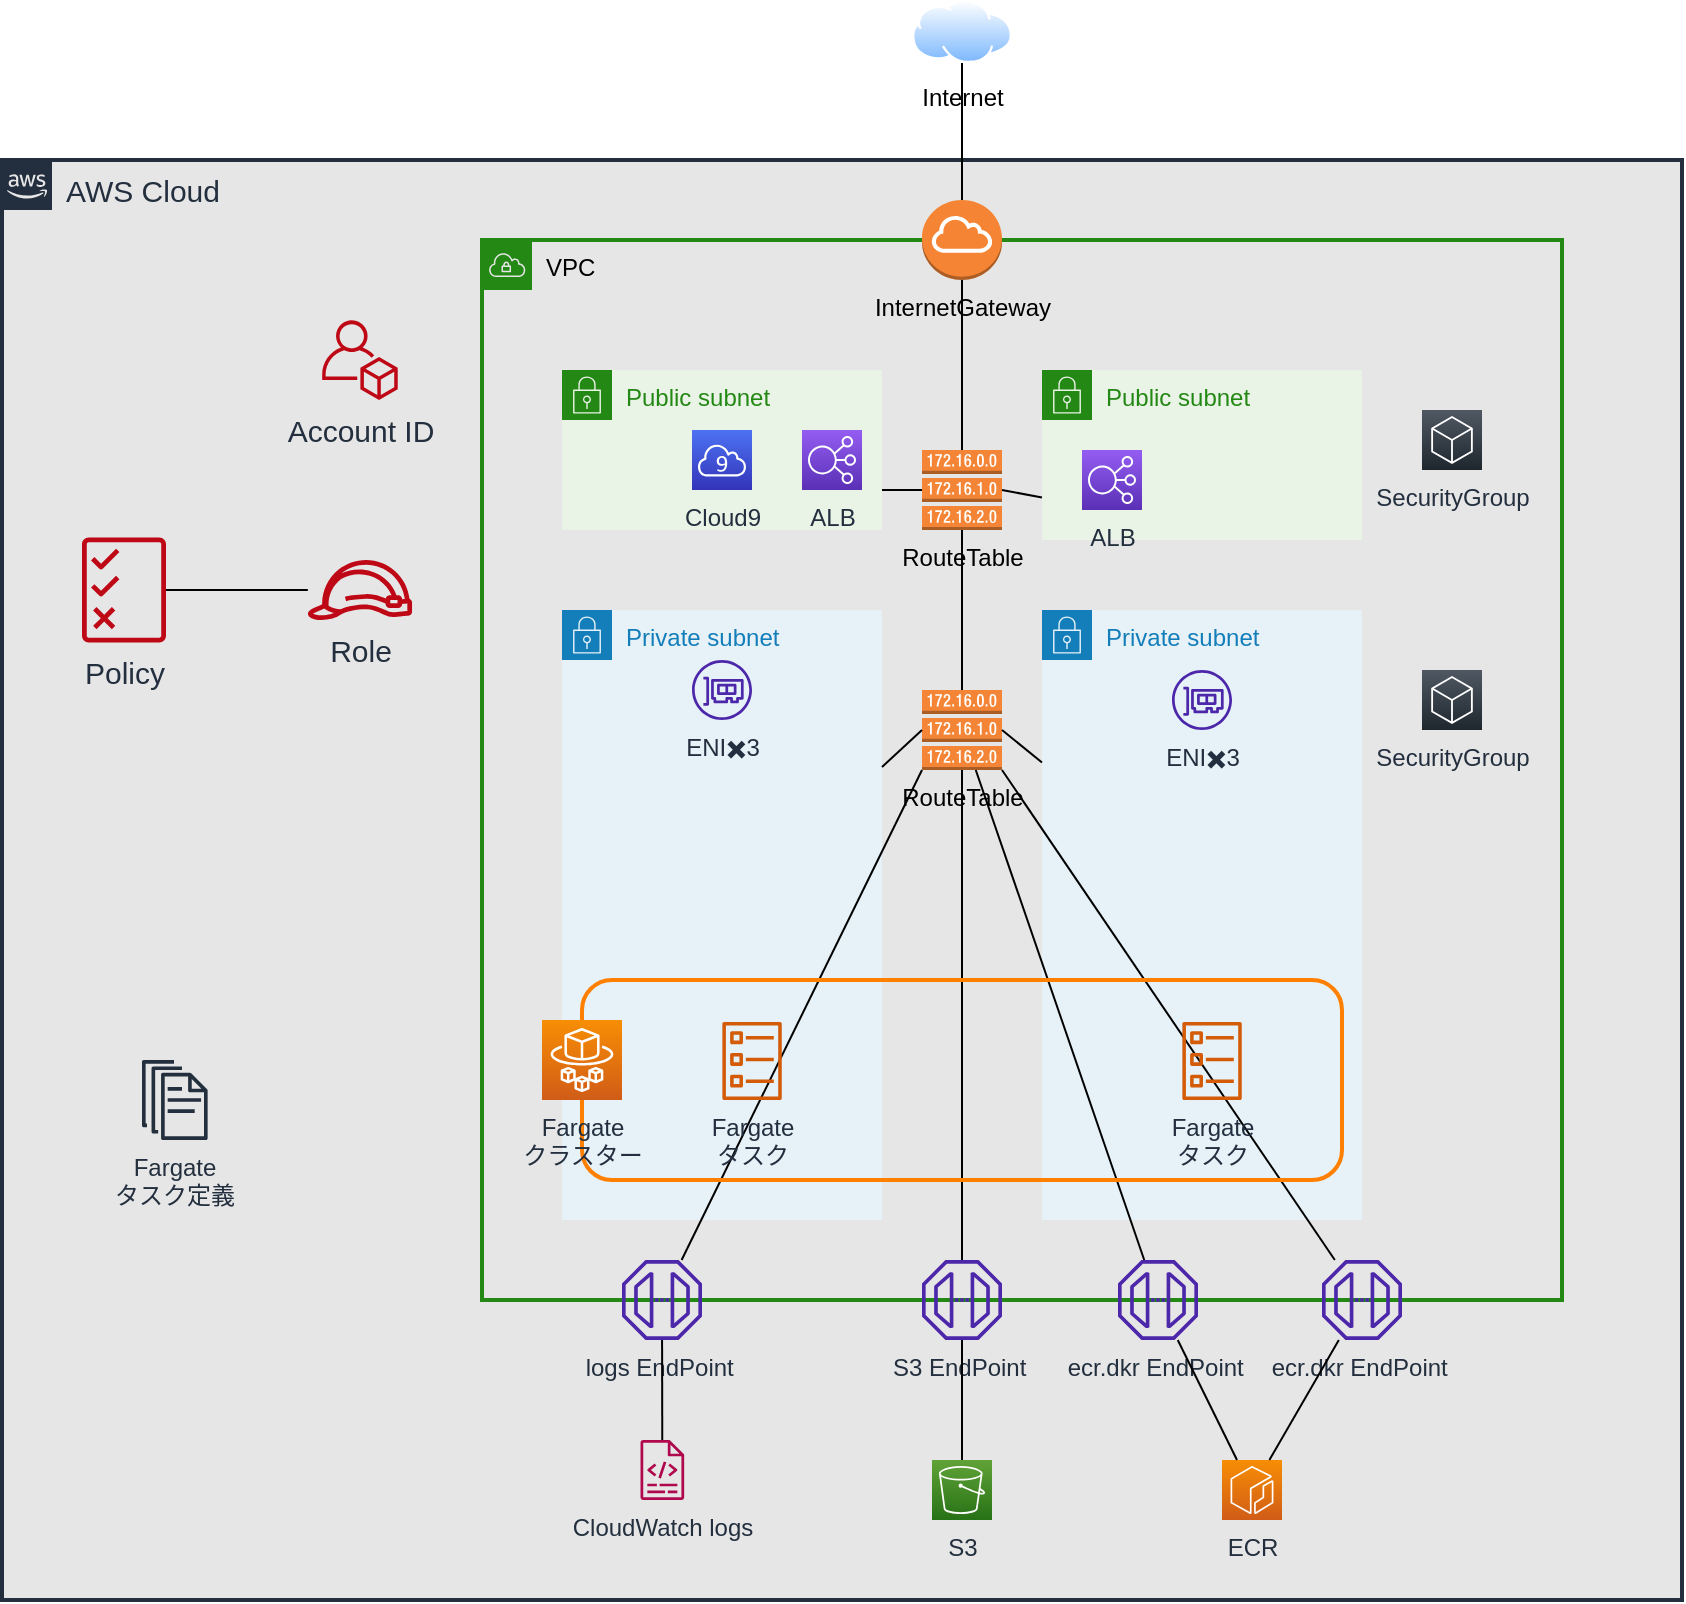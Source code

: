 <mxfile version="20.2.8" type="device" pages="3"><diagram id="PlQiUlYucfxaSSxq0c5D" name="ページ1"><mxGraphModel dx="946" dy="701" grid="1" gridSize="10" guides="1" tooltips="1" connect="1" arrows="1" fold="1" page="1" pageScale="1" pageWidth="827" pageHeight="1169" math="0" shadow="0"><root><mxCell id="8cEKFrN_qyDCrFcdROLh-0"/><mxCell id="8cEKFrN_qyDCrFcdROLh-1" parent="8cEKFrN_qyDCrFcdROLh-0"/><mxCell id="eeBcan0lXRcOx-EPG-Hn-6" value="AWS Cloud" style="points=[[0,0],[0.25,0],[0.5,0],[0.75,0],[1,0],[1,0.25],[1,0.5],[1,0.75],[1,1],[0.75,1],[0.5,1],[0.25,1],[0,1],[0,0.75],[0,0.5],[0,0.25]];outlineConnect=0;gradientColor=none;html=1;whiteSpace=wrap;fontSize=15;fontStyle=0;container=0;pointerEvents=0;collapsible=0;recursiveResize=0;shape=mxgraph.aws4.group;grIcon=mxgraph.aws4.group_aws_cloud_alt;strokeColor=#232F3E;fillColor=#E6E6E6;verticalAlign=top;align=left;spacingLeft=30;fontColor=#232F3E;dashed=0;strokeWidth=2;" parent="8cEKFrN_qyDCrFcdROLh-1" vertex="1"><mxGeometry x="200" y="280" width="840" height="720" as="geometry"/></mxCell><mxCell id="eeBcan0lXRcOx-EPG-Hn-1" value="Role" style="sketch=0;outlineConnect=0;fontColor=#232F3E;gradientColor=none;fillColor=#BF0816;strokeColor=none;dashed=0;verticalLabelPosition=bottom;verticalAlign=top;align=center;html=1;fontSize=15;fontStyle=0;aspect=fixed;pointerEvents=1;shape=mxgraph.aws4.role;" parent="8cEKFrN_qyDCrFcdROLh-1" vertex="1"><mxGeometry x="352.38" y="480" width="53.19" height="30" as="geometry"/></mxCell><mxCell id="eeBcan0lXRcOx-EPG-Hn-4" value="Account ID" style="sketch=0;outlineConnect=0;fontColor=#232F3E;gradientColor=none;fillColor=#BF0816;strokeColor=none;dashed=0;verticalLabelPosition=bottom;verticalAlign=top;align=center;html=1;fontSize=15;fontStyle=0;aspect=fixed;pointerEvents=1;shape=mxgraph.aws4.organizations_account;" parent="8cEKFrN_qyDCrFcdROLh-1" vertex="1"><mxGeometry x="360" y="360" width="37.95" height="40" as="geometry"/></mxCell><mxCell id="eeBcan0lXRcOx-EPG-Hn-11" value="VPC" style="points=[[0,0],[0.25,0],[0.5,0],[0.75,0],[1,0],[1,0.25],[1,0.5],[1,0.75],[1,1],[0.75,1],[0.5,1],[0.25,1],[0,1],[0,0.75],[0,0.5],[0,0.25]];outlineConnect=0;gradientColor=none;html=1;whiteSpace=wrap;fontSize=12;fontStyle=0;container=1;pointerEvents=0;collapsible=0;recursiveResize=0;shape=mxgraph.aws4.group;grIcon=mxgraph.aws4.group_vpc;strokeColor=#248814;fillColor=none;verticalAlign=top;align=left;spacingLeft=30;fontColor=#000000;dashed=0;strokeWidth=2;" parent="8cEKFrN_qyDCrFcdROLh-1" vertex="1"><mxGeometry x="440" y="320" width="540" height="530" as="geometry"/></mxCell><mxCell id="eeBcan0lXRcOx-EPG-Hn-25" value="RouteTable" style="outlineConnect=0;dashed=0;verticalLabelPosition=bottom;verticalAlign=top;align=center;html=1;shape=mxgraph.aws3.route_table;fillColor=#F58536;gradientColor=none;strokeColor=#FF0000;strokeWidth=2;fontSize=12;fontColor=#000000;" parent="eeBcan0lXRcOx-EPG-Hn-11" vertex="1"><mxGeometry x="220" y="105" width="40" height="40" as="geometry"/></mxCell><mxCell id="eeBcan0lXRcOx-EPG-Hn-26" value="RouteTable" style="outlineConnect=0;dashed=0;verticalLabelPosition=bottom;verticalAlign=top;align=center;html=1;shape=mxgraph.aws3.route_table;fillColor=#F58536;gradientColor=none;strokeColor=#FF0000;strokeWidth=2;fontSize=12;fontColor=#000000;" parent="eeBcan0lXRcOx-EPG-Hn-11" vertex="1"><mxGeometry x="220" y="225" width="40" height="40" as="geometry"/></mxCell><mxCell id="eeBcan0lXRcOx-EPG-Hn-37" value="SecurityGroup" style="sketch=0;points=[[0,0,0],[0.25,0,0],[0.5,0,0],[0.75,0,0],[1,0,0],[0,1,0],[0.25,1,0],[0.5,1,0],[0.75,1,0],[1,1,0],[0,0.25,0],[0,0.5,0],[0,0.75,0],[1,0.25,0],[1,0.5,0],[1,0.75,0]];gradientDirection=north;outlineConnect=0;fontColor=#232F3E;gradientColor=#505863;fillColor=#1E262E;strokeColor=#ffffff;dashed=0;verticalLabelPosition=bottom;verticalAlign=top;align=center;html=1;fontSize=12;fontStyle=0;aspect=fixed;shape=mxgraph.aws4.resourceIcon;resIcon=mxgraph.aws4.general;strokeWidth=2;" parent="eeBcan0lXRcOx-EPG-Hn-11" vertex="1"><mxGeometry x="470" y="85" width="30" height="30" as="geometry"/></mxCell><mxCell id="eeBcan0lXRcOx-EPG-Hn-38" value="SecurityGroup" style="sketch=0;points=[[0,0,0],[0.25,0,0],[0.5,0,0],[0.75,0,0],[1,0,0],[0,1,0],[0.25,1,0],[0.5,1,0],[0.75,1,0],[1,1,0],[0,0.25,0],[0,0.5,0],[0,0.75,0],[1,0.25,0],[1,0.5,0],[1,0.75,0]];gradientDirection=north;outlineConnect=0;fontColor=#232F3E;gradientColor=#505863;fillColor=#1E262E;strokeColor=#ffffff;dashed=0;verticalLabelPosition=bottom;verticalAlign=top;align=center;html=1;fontSize=12;fontStyle=0;aspect=fixed;shape=mxgraph.aws4.resourceIcon;resIcon=mxgraph.aws4.general;strokeWidth=2;" parent="eeBcan0lXRcOx-EPG-Hn-11" vertex="1"><mxGeometry x="470" y="215" width="30" height="30" as="geometry"/></mxCell><mxCell id="eeBcan0lXRcOx-EPG-Hn-14" value="Public subnet" style="points=[[0,0],[0.25,0],[0.5,0],[0.75,0],[1,0],[1,0.25],[1,0.5],[1,0.75],[1,1],[0.75,1],[0.5,1],[0.25,1],[0,1],[0,0.75],[0,0.5],[0,0.25]];outlineConnect=0;gradientColor=none;html=1;whiteSpace=wrap;fontSize=12;fontStyle=0;container=1;pointerEvents=0;collapsible=0;recursiveResize=0;shape=mxgraph.aws4.group;grIcon=mxgraph.aws4.group_security_group;grStroke=0;strokeColor=#248814;fillColor=#E9F3E6;verticalAlign=top;align=left;spacingLeft=30;fontColor=#248814;dashed=0;strokeWidth=2;" parent="eeBcan0lXRcOx-EPG-Hn-11" vertex="1"><mxGeometry x="40" y="65" width="160" height="80" as="geometry"/></mxCell><mxCell id="eeBcan0lXRcOx-EPG-Hn-42" value="Cloud9" style="sketch=0;points=[[0,0,0],[0.25,0,0],[0.5,0,0],[0.75,0,0],[1,0,0],[0,1,0],[0.25,1,0],[0.5,1,0],[0.75,1,0],[1,1,0],[0,0.25,0],[0,0.5,0],[0,0.75,0],[1,0.25,0],[1,0.5,0],[1,0.75,0]];outlineConnect=0;fontColor=#232F3E;gradientColor=#4D72F3;gradientDirection=north;fillColor=#3334B9;strokeColor=#ffffff;dashed=0;verticalLabelPosition=bottom;verticalAlign=top;align=center;html=1;fontSize=12;fontStyle=0;aspect=fixed;shape=mxgraph.aws4.resourceIcon;resIcon=mxgraph.aws4.cloud9;strokeWidth=2;" parent="eeBcan0lXRcOx-EPG-Hn-14" vertex="1"><mxGeometry x="65" y="30" width="30" height="30" as="geometry"/></mxCell><mxCell id="eeBcan0lXRcOx-EPG-Hn-76" value="ALB" style="sketch=0;points=[[0,0,0],[0.25,0,0],[0.5,0,0],[0.75,0,0],[1,0,0],[0,1,0],[0.25,1,0],[0.5,1,0],[0.75,1,0],[1,1,0],[0,0.25,0],[0,0.5,0],[0,0.75,0],[1,0.25,0],[1,0.5,0],[1,0.75,0]];outlineConnect=0;fontColor=#232F3E;gradientColor=#945DF2;gradientDirection=north;fillColor=#5A30B5;strokeColor=#ffffff;dashed=0;verticalLabelPosition=bottom;verticalAlign=top;align=center;html=1;fontSize=12;fontStyle=0;aspect=fixed;shape=mxgraph.aws4.resourceIcon;resIcon=mxgraph.aws4.elastic_load_balancing;strokeWidth=2;" parent="eeBcan0lXRcOx-EPG-Hn-14" vertex="1"><mxGeometry x="120" y="30" width="30" height="30" as="geometry"/></mxCell><mxCell id="eeBcan0lXRcOx-EPG-Hn-15" value="Public subnet" style="points=[[0,0],[0.25,0],[0.5,0],[0.75,0],[1,0],[1,0.25],[1,0.5],[1,0.75],[1,1],[0.75,1],[0.5,1],[0.25,1],[0,1],[0,0.75],[0,0.5],[0,0.25]];outlineConnect=0;gradientColor=none;html=1;whiteSpace=wrap;fontSize=12;fontStyle=0;container=1;pointerEvents=0;collapsible=0;recursiveResize=0;shape=mxgraph.aws4.group;grIcon=mxgraph.aws4.group_security_group;grStroke=0;strokeColor=#248814;fillColor=#E9F3E6;verticalAlign=top;align=left;spacingLeft=30;fontColor=#248814;dashed=0;strokeWidth=2;" parent="eeBcan0lXRcOx-EPG-Hn-11" vertex="1"><mxGeometry x="280" y="65" width="160" height="85" as="geometry"/></mxCell><mxCell id="eeBcan0lXRcOx-EPG-Hn-78" value="ALB" style="sketch=0;points=[[0,0,0],[0.25,0,0],[0.5,0,0],[0.75,0,0],[1,0,0],[0,1,0],[0.25,1,0],[0.5,1,0],[0.75,1,0],[1,1,0],[0,0.25,0],[0,0.5,0],[0,0.75,0],[1,0.25,0],[1,0.5,0],[1,0.75,0]];outlineConnect=0;fontColor=#232F3E;gradientColor=#945DF2;gradientDirection=north;fillColor=#5A30B5;strokeColor=#ffffff;dashed=0;verticalLabelPosition=bottom;verticalAlign=top;align=center;html=1;fontSize=12;fontStyle=0;aspect=fixed;shape=mxgraph.aws4.resourceIcon;resIcon=mxgraph.aws4.elastic_load_balancing;strokeWidth=2;" parent="eeBcan0lXRcOx-EPG-Hn-15" vertex="1"><mxGeometry x="20" y="40" width="30" height="30" as="geometry"/></mxCell><mxCell id="eeBcan0lXRcOx-EPG-Hn-16" value="Private subnet" style="points=[[0,0],[0.25,0],[0.5,0],[0.75,0],[1,0],[1,0.25],[1,0.5],[1,0.75],[1,1],[0.75,1],[0.5,1],[0.25,1],[0,1],[0,0.75],[0,0.5],[0,0.25]];outlineConnect=0;gradientColor=none;html=1;whiteSpace=wrap;fontSize=12;fontStyle=0;container=1;pointerEvents=0;collapsible=0;recursiveResize=0;shape=mxgraph.aws4.group;grIcon=mxgraph.aws4.group_security_group;grStroke=0;strokeColor=#147EBA;fillColor=#E6F2F8;verticalAlign=top;align=left;spacingLeft=30;fontColor=#147EBA;dashed=0;strokeWidth=2;" parent="eeBcan0lXRcOx-EPG-Hn-11" vertex="1"><mxGeometry x="40" y="185" width="160" height="305" as="geometry"/></mxCell><mxCell id="eeBcan0lXRcOx-EPG-Hn-54" value="ENI✖️3" style="sketch=0;outlineConnect=0;fontColor=#232F3E;gradientColor=none;fillColor=#4D27AA;strokeColor=none;dashed=0;verticalLabelPosition=bottom;verticalAlign=top;align=center;html=1;fontSize=12;fontStyle=0;aspect=fixed;pointerEvents=1;shape=mxgraph.aws4.elastic_network_interface;strokeWidth=2;" parent="eeBcan0lXRcOx-EPG-Hn-16" vertex="1"><mxGeometry x="65" y="25" width="30" height="30" as="geometry"/></mxCell><mxCell id="eeBcan0lXRcOx-EPG-Hn-28" value="" style="endArrow=none;html=1;rounded=0;fontSize=12;fontColor=#000000;exitX=0;exitY=0.75;exitDx=0;exitDy=0;entryX=1;entryY=0.5;entryDx=0;entryDy=0;entryPerimeter=0;" parent="eeBcan0lXRcOx-EPG-Hn-11" source="eeBcan0lXRcOx-EPG-Hn-15" target="eeBcan0lXRcOx-EPG-Hn-25" edge="1"><mxGeometry width="50" height="50" relative="1" as="geometry"><mxPoint x="320" y="193.5" as="sourcePoint"/><mxPoint x="320" y="125" as="targetPoint"/></mxGeometry></mxCell><mxCell id="eeBcan0lXRcOx-EPG-Hn-29" value="" style="endArrow=none;html=1;rounded=0;fontSize=12;fontColor=#000000;exitX=0;exitY=0.5;exitDx=0;exitDy=0;entryX=1;entryY=0.75;entryDx=0;entryDy=0;exitPerimeter=0;" parent="eeBcan0lXRcOx-EPG-Hn-11" source="eeBcan0lXRcOx-EPG-Hn-25" target="eeBcan0lXRcOx-EPG-Hn-14" edge="1"><mxGeometry width="50" height="50" relative="1" as="geometry"><mxPoint x="190" y="173.58" as="sourcePoint"/><mxPoint x="170" y="173.58" as="targetPoint"/></mxGeometry></mxCell><mxCell id="eeBcan0lXRcOx-EPG-Hn-30" value="" style="endArrow=none;html=1;rounded=0;fontSize=12;fontColor=#000000;exitX=0;exitY=0.5;exitDx=0;exitDy=0;exitPerimeter=0;" parent="eeBcan0lXRcOx-EPG-Hn-11" source="eeBcan0lXRcOx-EPG-Hn-26" target="eeBcan0lXRcOx-EPG-Hn-16" edge="1"><mxGeometry width="50" height="50" relative="1" as="geometry"><mxPoint x="180" y="244.5" as="sourcePoint"/><mxPoint x="160" y="244.5" as="targetPoint"/></mxGeometry></mxCell><mxCell id="eeBcan0lXRcOx-EPG-Hn-77" value="" style="endArrow=none;html=1;rounded=0;fontSize=12;fontColor=#000000;entryX=0.5;entryY=1;entryDx=0;entryDy=0;entryPerimeter=0;" parent="eeBcan0lXRcOx-EPG-Hn-11" source="eeBcan0lXRcOx-EPG-Hn-26" target="eeBcan0lXRcOx-EPG-Hn-25" edge="1"><mxGeometry width="50" height="50" relative="1" as="geometry"><mxPoint x="250" y="255" as="sourcePoint"/><mxPoint x="250" y="170" as="targetPoint"/></mxGeometry></mxCell><mxCell id="eeBcan0lXRcOx-EPG-Hn-10" value="" style="endArrow=none;html=1;rounded=0;fontSize=15;" parent="8cEKFrN_qyDCrFcdROLh-1" source="eeBcan0lXRcOx-EPG-Hn-3" target="eeBcan0lXRcOx-EPG-Hn-1" edge="1"><mxGeometry width="50" height="50" relative="1" as="geometry"><mxPoint x="320" y="560" as="sourcePoint"/><mxPoint x="370" y="510" as="targetPoint"/></mxGeometry></mxCell><mxCell id="eeBcan0lXRcOx-EPG-Hn-3" value="Policy" style="sketch=0;outlineConnect=0;fontColor=#232F3E;gradientColor=none;fillColor=#BF0816;strokeColor=none;dashed=0;verticalLabelPosition=bottom;verticalAlign=top;align=center;html=1;fontSize=15;fontStyle=0;aspect=fixed;pointerEvents=1;shape=mxgraph.aws4.permissions;" parent="8cEKFrN_qyDCrFcdROLh-1" vertex="1"><mxGeometry x="240" y="468.58" width="42" height="52.84" as="geometry"/></mxCell><mxCell id="eeBcan0lXRcOx-EPG-Hn-19" value="Internet" style="aspect=fixed;perimeter=ellipsePerimeter;html=1;align=center;shadow=0;dashed=0;spacingTop=3;image;image=img/lib/active_directory/internet_cloud.svg;strokeColor=#FF0000;strokeWidth=2;fontSize=12;fontColor=#000000;fillColor=none;" parent="8cEKFrN_qyDCrFcdROLh-1" vertex="1"><mxGeometry x="655" y="200" width="50" height="31.5" as="geometry"/></mxCell><mxCell id="eeBcan0lXRcOx-EPG-Hn-18" value="InternetGateway" style="outlineConnect=0;dashed=0;verticalLabelPosition=bottom;verticalAlign=top;align=center;html=1;shape=mxgraph.aws3.internet_gateway;fillColor=#F58534;gradientColor=none;strokeColor=#FF0000;strokeWidth=2;fontSize=12;fontColor=#000000;" parent="8cEKFrN_qyDCrFcdROLh-1" vertex="1"><mxGeometry x="660" y="300" width="40" height="40" as="geometry"/></mxCell><mxCell id="eeBcan0lXRcOx-EPG-Hn-22" value="" style="endArrow=none;html=1;rounded=0;fontSize=12;fontColor=#000000;entryX=0.5;entryY=1;entryDx=0;entryDy=0;exitX=0.5;exitY=0;exitDx=0;exitDy=0;exitPerimeter=0;" parent="8cEKFrN_qyDCrFcdROLh-1" source="eeBcan0lXRcOx-EPG-Hn-18" target="eeBcan0lXRcOx-EPG-Hn-19" edge="1"><mxGeometry width="50" height="50" relative="1" as="geometry"><mxPoint x="630" y="270" as="sourcePoint"/><mxPoint x="680" y="220" as="targetPoint"/></mxGeometry></mxCell><mxCell id="eeBcan0lXRcOx-EPG-Hn-33" value="" style="endArrow=none;html=1;rounded=0;fontSize=12;fontColor=#000000;entryX=0.5;entryY=1;entryDx=0;entryDy=0;entryPerimeter=0;" parent="8cEKFrN_qyDCrFcdROLh-1" source="eeBcan0lXRcOx-EPG-Hn-25" target="eeBcan0lXRcOx-EPG-Hn-18" edge="1"><mxGeometry width="50" height="50" relative="1" as="geometry"><mxPoint x="730" y="430" as="sourcePoint"/><mxPoint x="710" y="430" as="targetPoint"/></mxGeometry></mxCell><mxCell id="eeBcan0lXRcOx-EPG-Hn-51" value="S3 EndPoint&amp;nbsp;" style="sketch=0;outlineConnect=0;fontColor=#232F3E;gradientColor=none;fillColor=#4D27AA;strokeColor=none;dashed=0;verticalLabelPosition=bottom;verticalAlign=top;align=center;html=1;fontSize=12;fontStyle=0;aspect=fixed;pointerEvents=1;shape=mxgraph.aws4.endpoint;strokeWidth=2;" parent="8cEKFrN_qyDCrFcdROLh-1" vertex="1"><mxGeometry x="660" y="830" width="40" height="40" as="geometry"/></mxCell><mxCell id="eeBcan0lXRcOx-EPG-Hn-53" value="" style="endArrow=none;html=1;rounded=0;fontSize=12;fontColor=#000000;exitX=0.5;exitY=1;exitDx=0;exitDy=0;exitPerimeter=0;" parent="8cEKFrN_qyDCrFcdROLh-1" source="eeBcan0lXRcOx-EPG-Hn-26" target="eeBcan0lXRcOx-EPG-Hn-51" edge="1"><mxGeometry width="50" height="50" relative="1" as="geometry"><mxPoint x="670" y="575" as="sourcePoint"/><mxPoint x="650" y="575" as="targetPoint"/></mxGeometry></mxCell><mxCell id="eeBcan0lXRcOx-EPG-Hn-56" value="ecr.dkr&amp;nbsp;EndPoint&amp;nbsp;" style="sketch=0;outlineConnect=0;fontColor=#232F3E;gradientColor=none;fillColor=#4D27AA;strokeColor=none;dashed=0;verticalLabelPosition=bottom;verticalAlign=top;align=center;html=1;fontSize=12;fontStyle=0;aspect=fixed;pointerEvents=1;shape=mxgraph.aws4.endpoint;strokeWidth=2;" parent="8cEKFrN_qyDCrFcdROLh-1" vertex="1"><mxGeometry x="758" y="830" width="40" height="40" as="geometry"/></mxCell><mxCell id="eeBcan0lXRcOx-EPG-Hn-17" value="Private subnet" style="points=[[0,0],[0.25,0],[0.5,0],[0.75,0],[1,0],[1,0.25],[1,0.5],[1,0.75],[1,1],[0.75,1],[0.5,1],[0.25,1],[0,1],[0,0.75],[0,0.5],[0,0.25]];outlineConnect=0;gradientColor=none;html=1;whiteSpace=wrap;fontSize=12;fontStyle=0;container=1;pointerEvents=0;collapsible=0;recursiveResize=0;shape=mxgraph.aws4.group;grIcon=mxgraph.aws4.group_security_group;grStroke=0;strokeColor=#147EBA;fillColor=#E6F2F8;verticalAlign=top;align=left;spacingLeft=30;fontColor=#147EBA;dashed=0;strokeWidth=2;" parent="8cEKFrN_qyDCrFcdROLh-1" vertex="1"><mxGeometry x="720" y="505" width="160" height="305" as="geometry"/></mxCell><mxCell id="eeBcan0lXRcOx-EPG-Hn-55" value="ENI✖️3" style="sketch=0;outlineConnect=0;fontColor=#232F3E;gradientColor=none;fillColor=#4D27AA;strokeColor=none;dashed=0;verticalLabelPosition=bottom;verticalAlign=top;align=center;html=1;fontSize=12;fontStyle=0;aspect=fixed;pointerEvents=1;shape=mxgraph.aws4.elastic_network_interface;strokeWidth=2;" parent="eeBcan0lXRcOx-EPG-Hn-17" vertex="1"><mxGeometry x="65" y="30" width="30" height="30" as="geometry"/></mxCell><mxCell id="eeBcan0lXRcOx-EPG-Hn-31" value="" style="endArrow=none;html=1;rounded=0;fontSize=12;fontColor=#000000;entryX=1;entryY=0.5;entryDx=0;entryDy=0;exitX=0;exitY=0.25;exitDx=0;exitDy=0;entryPerimeter=0;" parent="8cEKFrN_qyDCrFcdROLh-1" source="eeBcan0lXRcOx-EPG-Hn-17" target="eeBcan0lXRcOx-EPG-Hn-26" edge="1"><mxGeometry width="50" height="50" relative="1" as="geometry"><mxPoint x="670" y="575" as="sourcePoint"/><mxPoint x="650" y="575" as="targetPoint"/></mxGeometry></mxCell><mxCell id="eeBcan0lXRcOx-EPG-Hn-65" value="ecr.dkr&amp;nbsp;EndPoint&amp;nbsp;" style="sketch=0;outlineConnect=0;fontColor=#232F3E;gradientColor=none;fillColor=#4D27AA;strokeColor=none;dashed=0;verticalLabelPosition=bottom;verticalAlign=top;align=center;html=1;fontSize=12;fontStyle=0;aspect=fixed;pointerEvents=1;shape=mxgraph.aws4.endpoint;strokeWidth=2;" parent="8cEKFrN_qyDCrFcdROLh-1" vertex="1"><mxGeometry x="860" y="830" width="40" height="40" as="geometry"/></mxCell><mxCell id="eeBcan0lXRcOx-EPG-Hn-43" value="ECR" style="sketch=0;points=[[0,0,0],[0.25,0,0],[0.5,0,0],[0.75,0,0],[1,0,0],[0,1,0],[0.25,1,0],[0.5,1,0],[0.75,1,0],[1,1,0],[0,0.25,0],[0,0.5,0],[0,0.75,0],[1,0.25,0],[1,0.5,0],[1,0.75,0]];outlineConnect=0;fontColor=#232F3E;gradientColor=#F78E04;gradientDirection=north;fillColor=#D05C17;strokeColor=#ffffff;dashed=0;verticalLabelPosition=bottom;verticalAlign=top;align=center;html=1;fontSize=12;fontStyle=0;aspect=fixed;shape=mxgraph.aws4.resourceIcon;resIcon=mxgraph.aws4.ecr;strokeWidth=2;" parent="8cEKFrN_qyDCrFcdROLh-1" vertex="1"><mxGeometry x="810" y="930" width="30" height="30" as="geometry"/></mxCell><mxCell id="eeBcan0lXRcOx-EPG-Hn-41" value="CloudWatch logs" style="sketch=0;outlineConnect=0;fontColor=#232F3E;gradientColor=none;fillColor=#B0084D;strokeColor=none;dashed=0;verticalLabelPosition=bottom;verticalAlign=top;align=center;html=1;fontSize=12;fontStyle=0;aspect=fixed;pointerEvents=1;shape=mxgraph.aws4.logs;strokeWidth=2;" parent="8cEKFrN_qyDCrFcdROLh-1" vertex="1"><mxGeometry x="510" y="920" width="40.34" height="30" as="geometry"/></mxCell><mxCell id="eeBcan0lXRcOx-EPG-Hn-66" value="" style="endArrow=none;html=1;rounded=0;fontSize=12;fontColor=#000000;exitX=0.25;exitY=0;exitDx=0;exitDy=0;exitPerimeter=0;" parent="8cEKFrN_qyDCrFcdROLh-1" source="eeBcan0lXRcOx-EPG-Hn-43" target="eeBcan0lXRcOx-EPG-Hn-56" edge="1"><mxGeometry width="50" height="50" relative="1" as="geometry"><mxPoint x="798" y="960.002" as="sourcePoint"/><mxPoint x="740" y="903.778" as="targetPoint"/></mxGeometry></mxCell><mxCell id="eeBcan0lXRcOx-EPG-Hn-67" value="" style="endArrow=none;html=1;rounded=0;fontSize=12;fontColor=#000000;" parent="8cEKFrN_qyDCrFcdROLh-1" source="eeBcan0lXRcOx-EPG-Hn-43" target="eeBcan0lXRcOx-EPG-Hn-65" edge="1"><mxGeometry width="50" height="50" relative="1" as="geometry"><mxPoint x="889.63" y="960" as="sourcePoint"/><mxPoint x="860.005" y="900" as="targetPoint"/></mxGeometry></mxCell><mxCell id="eeBcan0lXRcOx-EPG-Hn-68" value="S3" style="sketch=0;points=[[0,0,0],[0.25,0,0],[0.5,0,0],[0.75,0,0],[1,0,0],[0,1,0],[0.25,1,0],[0.5,1,0],[0.75,1,0],[1,1,0],[0,0.25,0],[0,0.5,0],[0,0.75,0],[1,0.25,0],[1,0.5,0],[1,0.75,0]];outlineConnect=0;fontColor=#232F3E;gradientColor=#60A337;gradientDirection=north;fillColor=#277116;strokeColor=#ffffff;dashed=0;verticalLabelPosition=bottom;verticalAlign=top;align=center;html=1;fontSize=12;fontStyle=0;aspect=fixed;shape=mxgraph.aws4.resourceIcon;resIcon=mxgraph.aws4.s3;strokeWidth=2;" parent="8cEKFrN_qyDCrFcdROLh-1" vertex="1"><mxGeometry x="665" y="930" width="30" height="30" as="geometry"/></mxCell><mxCell id="eeBcan0lXRcOx-EPG-Hn-69" value="" style="endArrow=none;html=1;rounded=0;fontSize=12;fontColor=#000000;" parent="8cEKFrN_qyDCrFcdROLh-1" source="eeBcan0lXRcOx-EPG-Hn-68" target="eeBcan0lXRcOx-EPG-Hn-51" edge="1"><mxGeometry width="50" height="50" relative="1" as="geometry"><mxPoint x="827.5" y="940" as="sourcePoint"/><mxPoint x="797.875" y="880" as="targetPoint"/></mxGeometry></mxCell><mxCell id="eeBcan0lXRcOx-EPG-Hn-70" value="" style="endArrow=none;html=1;rounded=0;fontSize=12;fontColor=#000000;entryX=1;entryY=1;entryDx=0;entryDy=0;entryPerimeter=0;" parent="8cEKFrN_qyDCrFcdROLh-1" source="eeBcan0lXRcOx-EPG-Hn-65" target="eeBcan0lXRcOx-EPG-Hn-26" edge="1"><mxGeometry width="50" height="50" relative="1" as="geometry"><mxPoint x="830" y="642.778" as="sourcePoint"/><mxPoint x="710" y="594.388" as="targetPoint"/></mxGeometry></mxCell><mxCell id="eeBcan0lXRcOx-EPG-Hn-71" value="logs&amp;nbsp;EndPoint&amp;nbsp;" style="sketch=0;outlineConnect=0;fontColor=#232F3E;gradientColor=none;fillColor=#4D27AA;strokeColor=none;dashed=0;verticalLabelPosition=bottom;verticalAlign=top;align=center;html=1;fontSize=12;fontStyle=0;aspect=fixed;pointerEvents=1;shape=mxgraph.aws4.endpoint;strokeWidth=2;" parent="8cEKFrN_qyDCrFcdROLh-1" vertex="1"><mxGeometry x="510" y="830" width="40" height="40" as="geometry"/></mxCell><mxCell id="eeBcan0lXRcOx-EPG-Hn-72" value="" style="endArrow=none;html=1;rounded=0;fontSize=12;fontColor=#000000;exitX=0;exitY=1;exitDx=0;exitDy=0;exitPerimeter=0;" parent="8cEKFrN_qyDCrFcdROLh-1" source="eeBcan0lXRcOx-EPG-Hn-26" target="eeBcan0lXRcOx-EPG-Hn-71" edge="1"><mxGeometry width="50" height="50" relative="1" as="geometry"><mxPoint x="600" y="605" as="sourcePoint"/><mxPoint x="600" y="660" as="targetPoint"/></mxGeometry></mxCell><mxCell id="eeBcan0lXRcOx-EPG-Hn-73" value="" style="endArrow=none;html=1;rounded=0;fontSize=12;fontColor=#000000;" parent="8cEKFrN_qyDCrFcdROLh-1" source="eeBcan0lXRcOx-EPG-Hn-71" target="eeBcan0lXRcOx-EPG-Hn-41" edge="1"><mxGeometry width="50" height="50" relative="1" as="geometry"><mxPoint x="655" y="896.54" as="sourcePoint"/><mxPoint x="545" y="960.002" as="targetPoint"/></mxGeometry></mxCell><mxCell id="eeBcan0lXRcOx-EPG-Hn-57" value="" style="endArrow=none;html=1;rounded=0;fontSize=12;fontColor=#000000;" parent="8cEKFrN_qyDCrFcdROLh-1" source="eeBcan0lXRcOx-EPG-Hn-56" target="eeBcan0lXRcOx-EPG-Hn-26" edge="1"><mxGeometry width="50" height="50" relative="1" as="geometry"><mxPoint x="730" y="575" as="sourcePoint"/><mxPoint x="710" y="575" as="targetPoint"/></mxGeometry></mxCell><mxCell id="eeBcan0lXRcOx-EPG-Hn-82" value="Fargate&lt;br&gt;タスク定義" style="sketch=0;outlineConnect=0;fontColor=#232F3E;gradientColor=none;fillColor=#232F3D;strokeColor=none;dashed=0;verticalLabelPosition=bottom;verticalAlign=top;align=center;html=1;fontSize=12;fontStyle=0;aspect=fixed;pointerEvents=1;shape=mxgraph.aws4.documents;strokeWidth=2;" parent="8cEKFrN_qyDCrFcdROLh-1" vertex="1"><mxGeometry x="270" y="730" width="32.82" height="40" as="geometry"/></mxCell><mxCell id="eeBcan0lXRcOx-EPG-Hn-83" value="Fargate&lt;br&gt;タスク" style="sketch=0;outlineConnect=0;fontColor=#232F3E;gradientColor=none;fillColor=#D45B07;strokeColor=none;dashed=0;verticalLabelPosition=bottom;verticalAlign=top;align=center;html=1;fontSize=12;fontStyle=0;aspect=fixed;pointerEvents=1;shape=mxgraph.aws4.ecs_task;strokeWidth=2;" parent="8cEKFrN_qyDCrFcdROLh-1" vertex="1"><mxGeometry x="560" y="711" width="30.06" height="39" as="geometry"/></mxCell><mxCell id="eeBcan0lXRcOx-EPG-Hn-84" value="" style="rounded=1;whiteSpace=wrap;html=1;strokeColor=#FF8000;strokeWidth=2;fontSize=12;fontColor=#000000;fillColor=none;" parent="8cEKFrN_qyDCrFcdROLh-1" vertex="1"><mxGeometry x="490" y="690" width="380" height="100" as="geometry"/></mxCell><mxCell id="eeBcan0lXRcOx-EPG-Hn-85" value="Fargate&lt;br&gt;クラスター" style="sketch=0;points=[[0,0,0],[0.25,0,0],[0.5,0,0],[0.75,0,0],[1,0,0],[0,1,0],[0.25,1,0],[0.5,1,0],[0.75,1,0],[1,1,0],[0,0.25,0],[0,0.5,0],[0,0.75,0],[1,0.25,0],[1,0.5,0],[1,0.75,0]];outlineConnect=0;fontColor=#232F3E;gradientColor=#F78E04;gradientDirection=north;fillColor=#D05C17;strokeColor=#ffffff;dashed=0;verticalLabelPosition=bottom;verticalAlign=top;align=center;html=1;fontSize=12;fontStyle=0;aspect=fixed;shape=mxgraph.aws4.resourceIcon;resIcon=mxgraph.aws4.fargate;strokeWidth=2;" parent="8cEKFrN_qyDCrFcdROLh-1" vertex="1"><mxGeometry x="470" y="710" width="40" height="40" as="geometry"/></mxCell><mxCell id="eeBcan0lXRcOx-EPG-Hn-86" value="Fargate&lt;br&gt;タスク" style="sketch=0;outlineConnect=0;fontColor=#232F3E;gradientColor=none;fillColor=#D45B07;strokeColor=none;dashed=0;verticalLabelPosition=bottom;verticalAlign=top;align=center;html=1;fontSize=12;fontStyle=0;aspect=fixed;pointerEvents=1;shape=mxgraph.aws4.ecs_task;strokeWidth=2;" parent="8cEKFrN_qyDCrFcdROLh-1" vertex="1"><mxGeometry x="790" y="711" width="30.06" height="39" as="geometry"/></mxCell></root></mxGraphModel></diagram><diagram name="ページ1（２回目作成）" id="UC6nRPohHFiGACBo4Fm8"><mxGraphModel dx="946" dy="701" grid="1" gridSize="10" guides="1" tooltips="1" connect="1" arrows="1" fold="1" page="1" pageScale="1" pageWidth="827" pageHeight="1169" math="0" shadow="0"><root><mxCell id="1JLMnJyDV9xjpU9l_Udw-0"/><mxCell id="1JLMnJyDV9xjpU9l_Udw-1" parent="1JLMnJyDV9xjpU9l_Udw-0"/><mxCell id="1JLMnJyDV9xjpU9l_Udw-2" value="AWS Cloud" style="points=[[0,0],[0.25,0],[0.5,0],[0.75,0],[1,0],[1,0.25],[1,0.5],[1,0.75],[1,1],[0.75,1],[0.5,1],[0.25,1],[0,1],[0,0.75],[0,0.5],[0,0.25]];outlineConnect=0;gradientColor=none;html=1;whiteSpace=wrap;fontSize=15;fontStyle=0;container=0;pointerEvents=0;collapsible=0;recursiveResize=0;shape=mxgraph.aws4.group;grIcon=mxgraph.aws4.group_aws_cloud_alt;strokeColor=#232F3E;fillColor=#E6E6E6;verticalAlign=top;align=left;spacingLeft=30;fontColor=#232F3E;dashed=0;strokeWidth=2;" vertex="1" parent="1JLMnJyDV9xjpU9l_Udw-1"><mxGeometry x="190" y="240" width="810" height="360" as="geometry"/></mxCell><mxCell id="hv6rZvE1MXXrjMZ3UZwP-0" value="Account ID" style="sketch=0;outlineConnect=0;fontColor=#232F3E;gradientColor=none;fillColor=#BF0816;strokeColor=none;dashed=0;verticalLabelPosition=bottom;verticalAlign=top;align=center;html=1;fontSize=12;fontStyle=0;aspect=fixed;pointerEvents=1;shape=mxgraph.aws4.organizations_account;" vertex="1" parent="1JLMnJyDV9xjpU9l_Udw-1"><mxGeometry x="260" y="290" width="37.95" height="40" as="geometry"/></mxCell><mxCell id="qKKiKzgbBaJiV7wW7PFp-0" value="ecsTaksExecutrionRole" style="sketch=0;outlineConnect=0;fontColor=#232F3E;gradientColor=none;fillColor=#BF0816;strokeColor=none;dashed=0;verticalLabelPosition=bottom;verticalAlign=top;align=center;html=1;fontSize=12;fontStyle=0;aspect=fixed;pointerEvents=1;shape=mxgraph.aws4.role;" vertex="1" parent="1JLMnJyDV9xjpU9l_Udw-1"><mxGeometry x="263.97" y="380" width="30" height="16.92" as="geometry"/></mxCell><mxCell id="qKKiKzgbBaJiV7wW7PFp-3" value="VPC" style="points=[[0,0],[0.25,0],[0.5,0],[0.75,0],[1,0],[1,0.25],[1,0.5],[1,0.75],[1,1],[0.75,1],[0.5,1],[0.25,1],[0,1],[0,0.75],[0,0.5],[0,0.25]];outlineConnect=0;gradientColor=none;html=1;whiteSpace=wrap;fontSize=12;fontStyle=0;container=1;pointerEvents=0;collapsible=0;recursiveResize=0;shape=mxgraph.aws4.group;grIcon=mxgraph.aws4.group_vpc;strokeColor=#248814;fillColor=none;verticalAlign=top;align=left;spacingLeft=30;fontColor=#000000;dashed=0;strokeWidth=2;" vertex="1" parent="1JLMnJyDV9xjpU9l_Udw-1"><mxGeometry x="330" y="290" width="530" height="300" as="geometry"/></mxCell><mxCell id="qKKiKzgbBaJiV7wW7PFp-5" value="Private subnet" style="points=[[0,0],[0.25,0],[0.5,0],[0.75,0],[1,0],[1,0.25],[1,0.5],[1,0.75],[1,1],[0.75,1],[0.5,1],[0.25,1],[0,1],[0,0.75],[0,0.5],[0,0.25]];outlineConnect=0;gradientColor=none;html=1;whiteSpace=wrap;fontSize=12;fontStyle=0;container=1;pointerEvents=0;collapsible=0;recursiveResize=0;shape=mxgraph.aws4.group;grIcon=mxgraph.aws4.group_security_group;grStroke=0;strokeColor=#147EBA;fillColor=#E6F2F8;verticalAlign=top;align=left;spacingLeft=30;fontColor=#147EBA;dashed=0;strokeWidth=3;" vertex="1" parent="qKKiKzgbBaJiV7wW7PFp-3"><mxGeometry x="30" y="170" width="180" height="80" as="geometry"/></mxCell><mxCell id="qKKiKzgbBaJiV7wW7PFp-6" value="Public subnet" style="points=[[0,0],[0.25,0],[0.5,0],[0.75,0],[1,0],[1,0.25],[1,0.5],[1,0.75],[1,1],[0.75,1],[0.5,1],[0.25,1],[0,1],[0,0.75],[0,0.5],[0,0.25]];outlineConnect=0;gradientColor=none;html=1;whiteSpace=wrap;fontSize=12;fontStyle=0;container=1;pointerEvents=0;collapsible=0;recursiveResize=0;shape=mxgraph.aws4.group;grIcon=mxgraph.aws4.group_security_group;grStroke=0;strokeColor=#248814;fillColor=#E9F3E6;verticalAlign=top;align=left;spacingLeft=30;fontColor=#248814;dashed=0;strokeWidth=3;" vertex="1" parent="qKKiKzgbBaJiV7wW7PFp-3"><mxGeometry x="27.95" y="50" width="182.05" height="80" as="geometry"/></mxCell><mxCell id="qKKiKzgbBaJiV7wW7PFp-7" value="Private subnet" style="points=[[0,0],[0.25,0],[0.5,0],[0.75,0],[1,0],[1,0.25],[1,0.5],[1,0.75],[1,1],[0.75,1],[0.5,1],[0.25,1],[0,1],[0,0.75],[0,0.5],[0,0.25]];outlineConnect=0;gradientColor=none;html=1;whiteSpace=wrap;fontSize=12;fontStyle=0;container=0;pointerEvents=0;collapsible=0;recursiveResize=0;shape=mxgraph.aws4.group;grIcon=mxgraph.aws4.group_security_group;grStroke=0;strokeColor=#147EBA;fillColor=#E6F2F8;verticalAlign=top;align=left;spacingLeft=30;fontColor=#147EBA;dashed=0;strokeWidth=3;" vertex="1" parent="qKKiKzgbBaJiV7wW7PFp-3"><mxGeometry x="332.05" y="170" width="160" height="80" as="geometry"/></mxCell><mxCell id="qKKiKzgbBaJiV7wW7PFp-8" value="Public subnet" style="points=[[0,0],[0.25,0],[0.5,0],[0.75,0],[1,0],[1,0.25],[1,0.5],[1,0.75],[1,1],[0.75,1],[0.5,1],[0.25,1],[0,1],[0,0.75],[0,0.5],[0,0.25]];outlineConnect=0;gradientColor=none;html=1;whiteSpace=wrap;fontSize=12;fontStyle=0;container=0;pointerEvents=0;collapsible=0;recursiveResize=0;shape=mxgraph.aws4.group;grIcon=mxgraph.aws4.group_security_group;grStroke=0;strokeColor=#248814;fillColor=#E9F3E6;verticalAlign=top;align=left;spacingLeft=30;fontColor=#248814;dashed=0;strokeWidth=3;" vertex="1" parent="qKKiKzgbBaJiV7wW7PFp-3"><mxGeometry x="330" y="50" width="162.05" height="80" as="geometry"/></mxCell><mxCell id="qKKiKzgbBaJiV7wW7PFp-12" value="Route Table" style="outlineConnect=0;dashed=0;verticalLabelPosition=bottom;verticalAlign=top;align=center;html=1;shape=mxgraph.aws3.route_table;fillColor=#F58536;gradientColor=none;strokeColor=#FF0000;strokeWidth=3;fontSize=12;fontColor=#000000;" vertex="1" parent="qKKiKzgbBaJiV7wW7PFp-3"><mxGeometry x="250" y="90" width="40" height="40" as="geometry"/></mxCell><mxCell id="qKKiKzgbBaJiV7wW7PFp-13" value="Route Table" style="outlineConnect=0;dashed=0;verticalLabelPosition=bottom;verticalAlign=top;align=center;html=1;shape=mxgraph.aws3.route_table;fillColor=#F58536;gradientColor=none;strokeColor=#FF0000;strokeWidth=3;fontSize=12;fontColor=#000000;" vertex="1" parent="qKKiKzgbBaJiV7wW7PFp-3"><mxGeometry x="250" y="210.0" width="40" height="40" as="geometry"/></mxCell><mxCell id="qKKiKzgbBaJiV7wW7PFp-15" value="" style="endArrow=none;html=1;rounded=0;strokeColor=#000000;strokeWidth=1;fontSize=12;fontColor=#000000;entryX=1;entryY=0.75;entryDx=0;entryDy=0;exitX=0;exitY=0.5;exitDx=0;exitDy=0;exitPerimeter=0;" edge="1" parent="qKKiKzgbBaJiV7wW7PFp-3" source="qKKiKzgbBaJiV7wW7PFp-12" target="qKKiKzgbBaJiV7wW7PFp-6"><mxGeometry width="50" height="50" relative="1" as="geometry"><mxPoint x="230" y="172.2" as="sourcePoint"/><mxPoint x="230" y="100" as="targetPoint"/></mxGeometry></mxCell><mxCell id="qKKiKzgbBaJiV7wW7PFp-16" value="" style="endArrow=none;html=1;rounded=0;strokeColor=#000000;strokeWidth=1;fontSize=12;fontColor=#000000;entryX=1;entryY=0.5;entryDx=0;entryDy=0;exitX=0;exitY=0.75;exitDx=0;exitDy=0;entryPerimeter=0;" edge="1" parent="qKKiKzgbBaJiV7wW7PFp-3" source="qKKiKzgbBaJiV7wW7PFp-8" target="qKKiKzgbBaJiV7wW7PFp-12"><mxGeometry width="50" height="50" relative="1" as="geometry"><mxPoint x="360" y="130" as="sourcePoint"/><mxPoint x="320" y="130" as="targetPoint"/></mxGeometry></mxCell><mxCell id="qKKiKzgbBaJiV7wW7PFp-17" value="" style="endArrow=none;html=1;rounded=0;strokeColor=#000000;strokeWidth=1;fontSize=12;fontColor=#000000;exitX=0;exitY=0.5;exitDx=0;exitDy=0;exitPerimeter=0;entryX=1;entryY=0.75;entryDx=0;entryDy=0;" edge="1" parent="qKKiKzgbBaJiV7wW7PFp-3" source="qKKiKzgbBaJiV7wW7PFp-13" target="qKKiKzgbBaJiV7wW7PFp-5"><mxGeometry width="50" height="50" relative="1" as="geometry"><mxPoint x="250" y="230" as="sourcePoint"/><mxPoint x="210" y="230" as="targetPoint"/></mxGeometry></mxCell><mxCell id="qKKiKzgbBaJiV7wW7PFp-18" value="" style="endArrow=none;html=1;rounded=0;strokeColor=#000000;strokeWidth=1;fontSize=12;fontColor=#000000;exitX=0;exitY=0.75;exitDx=0;exitDy=0;" edge="1" parent="qKKiKzgbBaJiV7wW7PFp-3" source="qKKiKzgbBaJiV7wW7PFp-7" target="qKKiKzgbBaJiV7wW7PFp-13"><mxGeometry width="50" height="50" relative="1" as="geometry"><mxPoint x="300" y="180" as="sourcePoint"/><mxPoint x="260" y="180" as="targetPoint"/></mxGeometry></mxCell><mxCell id="qKKiKzgbBaJiV7wW7PFp-9" value="Intertnet Gateway" style="outlineConnect=0;dashed=0;verticalLabelPosition=bottom;verticalAlign=top;align=center;html=1;shape=mxgraph.aws3.internet_gateway;fillColor=#F58534;gradientColor=none;strokeColor=#FF0000;strokeWidth=3;fontSize=12;fontColor=#000000;" vertex="1" parent="qKKiKzgbBaJiV7wW7PFp-3"><mxGeometry x="250" y="-20" width="40" height="40" as="geometry"/></mxCell><mxCell id="qKKiKzgbBaJiV7wW7PFp-10" value="Internet" style="aspect=fixed;perimeter=ellipsePerimeter;html=1;align=center;shadow=0;dashed=0;spacingTop=3;image;image=img/lib/active_directory/internet_cloud.svg;strokeColor=#FF0000;strokeWidth=3;fontSize=12;fontColor=#000000;fillColor=none;" vertex="1" parent="qKKiKzgbBaJiV7wW7PFp-3"><mxGeometry x="240" y="-130" width="60" height="37.8" as="geometry"/></mxCell><mxCell id="qKKiKzgbBaJiV7wW7PFp-11" value="" style="endArrow=none;html=1;rounded=0;strokeColor=#000000;strokeWidth=1;fontSize=12;fontColor=#000000;entryX=0.5;entryY=1;entryDx=0;entryDy=0;" edge="1" parent="qKKiKzgbBaJiV7wW7PFp-3" source="qKKiKzgbBaJiV7wW7PFp-9" target="qKKiKzgbBaJiV7wW7PFp-10"><mxGeometry width="50" height="50" relative="1" as="geometry"><mxPoint x="153.98" y="-90" as="sourcePoint"/><mxPoint x="203.98" y="-140" as="targetPoint"/></mxGeometry></mxCell><mxCell id="qKKiKzgbBaJiV7wW7PFp-21" value="" style="endArrow=none;html=1;rounded=0;strokeColor=#000000;strokeWidth=1;fontSize=12;fontColor=#000000;exitX=0.5;exitY=1;exitDx=0;exitDy=0;exitPerimeter=0;entryX=0.5;entryY=0;entryDx=0;entryDy=0;entryPerimeter=0;" edge="1" parent="qKKiKzgbBaJiV7wW7PFp-3" source="qKKiKzgbBaJiV7wW7PFp-9" target="qKKiKzgbBaJiV7wW7PFp-12"><mxGeometry width="50" height="50" relative="1" as="geometry"><mxPoint x="240" y="30" as="sourcePoint"/><mxPoint x="200" y="30" as="targetPoint"/></mxGeometry></mxCell><mxCell id="qKKiKzgbBaJiV7wW7PFp-22" value="SG" style="sketch=0;points=[[0,0,0],[0.25,0,0],[0.5,0,0],[0.75,0,0],[1,0,0],[0,1,0],[0.25,1,0],[0.5,1,0],[0.75,1,0],[1,1,0],[0,0.25,0],[0,0.5,0],[0,0.75,0],[1,0.25,0],[1,0.5,0],[1,0.75,0]];gradientDirection=north;outlineConnect=0;fontColor=#232F3E;gradientColor=#505863;fillColor=#1E262E;strokeColor=#ffffff;dashed=0;verticalLabelPosition=bottom;verticalAlign=top;align=center;html=1;fontSize=12;fontStyle=0;aspect=fixed;shape=mxgraph.aws4.resourceIcon;resIcon=mxgraph.aws4.general;strokeWidth=3;" vertex="1" parent="qKKiKzgbBaJiV7wW7PFp-3"><mxGeometry x="280" y="50" width="20" height="20" as="geometry"/></mxCell><mxCell id="qKKiKzgbBaJiV7wW7PFp-26" value="SG" style="sketch=0;points=[[0,0,0],[0.25,0,0],[0.5,0,0],[0.75,0,0],[1,0,0],[0,1,0],[0.25,1,0],[0.5,1,0],[0.75,1,0],[1,1,0],[0,0.25,0],[0,0.5,0],[0,0.75,0],[1,0.25,0],[1,0.5,0],[1,0.75,0]];gradientDirection=north;outlineConnect=0;fontColor=#232F3E;gradientColor=#505863;fillColor=#1E262E;strokeColor=#ffffff;dashed=0;verticalLabelPosition=bottom;verticalAlign=top;align=center;html=1;fontSize=12;fontStyle=0;aspect=fixed;shape=mxgraph.aws4.resourceIcon;resIcon=mxgraph.aws4.general;strokeWidth=3;" vertex="1" parent="qKKiKzgbBaJiV7wW7PFp-3"><mxGeometry x="280" y="170" width="20" height="20" as="geometry"/></mxCell><mxCell id="qKKiKzgbBaJiV7wW7PFp-27" value="" style="endArrow=none;html=1;rounded=0;strokeColor=#000000;strokeWidth=1;fontSize=12;fontColor=#000000;exitX=0.5;exitY=1;exitDx=0;exitDy=0;exitPerimeter=0;entryX=0.5;entryY=0;entryDx=0;entryDy=0;entryPerimeter=0;" edge="1" parent="qKKiKzgbBaJiV7wW7PFp-3" source="qKKiKzgbBaJiV7wW7PFp-12" target="qKKiKzgbBaJiV7wW7PFp-13"><mxGeometry width="50" height="50" relative="1" as="geometry"><mxPoint x="239" y="145" as="sourcePoint"/><mxPoint x="239" y="215" as="targetPoint"/></mxGeometry></mxCell><mxCell id="qKKiKzgbBaJiV7wW7PFp-28" value="CloudWatch Logs" style="sketch=0;outlineConnect=0;fontColor=#232F3E;gradientColor=none;fillColor=#B0084D;strokeColor=none;dashed=0;verticalLabelPosition=bottom;verticalAlign=top;align=center;html=1;fontSize=12;fontStyle=0;aspect=fixed;pointerEvents=1;shape=mxgraph.aws4.logs;strokeWidth=3;" vertex="1" parent="1JLMnJyDV9xjpU9l_Udw-1"><mxGeometry x="910" y="425" width="40.34" height="30" as="geometry"/></mxCell><mxCell id="qKKiKzgbBaJiV7wW7PFp-25" value="" style="rounded=1;whiteSpace=wrap;html=1;dashed=1;strokeColor=#FF0000;strokeWidth=3;fontSize=12;fontColor=#000000;fillColor=none;" vertex="1" parent="1JLMnJyDV9xjpU9l_Udw-1"><mxGeometry x="880" y="410" width="100" height="70" as="geometry"/></mxCell></root></mxGraphModel></diagram><diagram name="ページ2" id="5RhEJ09VCN1mKWGzgWpj"><mxGraphModel dx="1113" dy="825" grid="1" gridSize="10" guides="1" tooltips="1" connect="1" arrows="1" fold="1" page="1" pageScale="1" pageWidth="827" pageHeight="1169" math="0" shadow="0"><root><mxCell id="EsXV4o8fnfa6Uz_y3A2Y-0"/><mxCell id="EsXV4o8fnfa6Uz_y3A2Y-1" parent="EsXV4o8fnfa6Uz_y3A2Y-0"/><mxCell id="EsXV4o8fnfa6Uz_y3A2Y-2" value="AWS Cloud" style="points=[[0,0],[0.25,0],[0.5,0],[0.75,0],[1,0],[1,0.25],[1,0.5],[1,0.75],[1,1],[0.75,1],[0.5,1],[0.25,1],[0,1],[0,0.75],[0,0.5],[0,0.25]];outlineConnect=0;gradientColor=none;html=1;whiteSpace=wrap;fontSize=15;fontStyle=0;container=0;pointerEvents=0;collapsible=0;recursiveResize=0;shape=mxgraph.aws4.group;grIcon=mxgraph.aws4.group_aws_cloud_alt;strokeColor=#232F3E;fillColor=#E6E6E6;verticalAlign=top;align=left;spacingLeft=30;fontColor=#232F3E;dashed=0;strokeWidth=2;" vertex="1" parent="EsXV4o8fnfa6Uz_y3A2Y-1"><mxGeometry x="200" y="280" width="1080" height="720" as="geometry"/></mxCell><mxCell id="EsXV4o8fnfa6Uz_y3A2Y-3" value="Role" style="sketch=0;outlineConnect=0;fontColor=#232F3E;gradientColor=none;fillColor=#BF0816;strokeColor=none;dashed=0;verticalLabelPosition=bottom;verticalAlign=top;align=center;html=1;fontSize=12;fontStyle=0;aspect=fixed;pointerEvents=1;shape=mxgraph.aws4.role;" vertex="1" parent="EsXV4o8fnfa6Uz_y3A2Y-1"><mxGeometry x="352.38" y="480" width="53.19" height="30" as="geometry"/></mxCell><mxCell id="EsXV4o8fnfa6Uz_y3A2Y-4" value="Account ID" style="sketch=0;outlineConnect=0;fontColor=#232F3E;gradientColor=none;fillColor=#BF0816;strokeColor=none;dashed=0;verticalLabelPosition=bottom;verticalAlign=top;align=center;html=1;fontSize=12;fontStyle=0;aspect=fixed;pointerEvents=1;shape=mxgraph.aws4.organizations_account;" vertex="1" parent="EsXV4o8fnfa6Uz_y3A2Y-1"><mxGeometry x="360" y="360" width="37.95" height="40" as="geometry"/></mxCell><mxCell id="EsXV4o8fnfa6Uz_y3A2Y-5" value="VPC" style="points=[[0,0],[0.25,0],[0.5,0],[0.75,0],[1,0],[1,0.25],[1,0.5],[1,0.75],[1,1],[0.75,1],[0.5,1],[0.25,1],[0,1],[0,0.75],[0,0.5],[0,0.25]];outlineConnect=0;gradientColor=none;html=1;whiteSpace=wrap;fontSize=12;fontStyle=0;container=1;pointerEvents=0;collapsible=0;recursiveResize=0;shape=mxgraph.aws4.group;grIcon=mxgraph.aws4.group_vpc;strokeColor=#248814;fillColor=none;verticalAlign=top;align=left;spacingLeft=30;fontColor=#000000;dashed=0;strokeWidth=2;" vertex="1" parent="EsXV4o8fnfa6Uz_y3A2Y-1"><mxGeometry x="440" y="320" width="540" height="530" as="geometry"/></mxCell><mxCell id="EsXV4o8fnfa6Uz_y3A2Y-6" value="RouteTable" style="outlineConnect=0;dashed=0;verticalLabelPosition=bottom;verticalAlign=top;align=center;html=1;shape=mxgraph.aws3.route_table;fillColor=#F58536;gradientColor=none;strokeColor=#FF0000;strokeWidth=2;fontSize=12;fontColor=#000000;" vertex="1" parent="EsXV4o8fnfa6Uz_y3A2Y-5"><mxGeometry x="220" y="105" width="40" height="40" as="geometry"/></mxCell><mxCell id="EsXV4o8fnfa6Uz_y3A2Y-7" value="RouteTable" style="outlineConnect=0;dashed=0;verticalLabelPosition=bottom;verticalAlign=top;align=center;html=1;shape=mxgraph.aws3.route_table;fillColor=#F58536;gradientColor=none;strokeColor=#FF0000;strokeWidth=2;fontSize=12;fontColor=#000000;" vertex="1" parent="EsXV4o8fnfa6Uz_y3A2Y-5"><mxGeometry x="220" y="225" width="40" height="40" as="geometry"/></mxCell><mxCell id="EsXV4o8fnfa6Uz_y3A2Y-8" value="SecurityGroup" style="sketch=0;points=[[0,0,0],[0.25,0,0],[0.5,0,0],[0.75,0,0],[1,0,0],[0,1,0],[0.25,1,0],[0.5,1,0],[0.75,1,0],[1,1,0],[0,0.25,0],[0,0.5,0],[0,0.75,0],[1,0.25,0],[1,0.5,0],[1,0.75,0]];gradientDirection=north;outlineConnect=0;fontColor=#232F3E;gradientColor=#505863;fillColor=#1E262E;strokeColor=#ffffff;dashed=0;verticalLabelPosition=bottom;verticalAlign=top;align=center;html=1;fontSize=12;fontStyle=0;aspect=fixed;shape=mxgraph.aws4.resourceIcon;resIcon=mxgraph.aws4.general;strokeWidth=2;" vertex="1" parent="EsXV4o8fnfa6Uz_y3A2Y-5"><mxGeometry x="470" y="85" width="30" height="30" as="geometry"/></mxCell><mxCell id="EsXV4o8fnfa6Uz_y3A2Y-9" value="SecurityGroup" style="sketch=0;points=[[0,0,0],[0.25,0,0],[0.5,0,0],[0.75,0,0],[1,0,0],[0,1,0],[0.25,1,0],[0.5,1,0],[0.75,1,0],[1,1,0],[0,0.25,0],[0,0.5,0],[0,0.75,0],[1,0.25,0],[1,0.5,0],[1,0.75,0]];gradientDirection=north;outlineConnect=0;fontColor=#232F3E;gradientColor=#505863;fillColor=#1E262E;strokeColor=#ffffff;dashed=0;verticalLabelPosition=bottom;verticalAlign=top;align=center;html=1;fontSize=12;fontStyle=0;aspect=fixed;shape=mxgraph.aws4.resourceIcon;resIcon=mxgraph.aws4.general;strokeWidth=2;" vertex="1" parent="EsXV4o8fnfa6Uz_y3A2Y-5"><mxGeometry x="470" y="215" width="30" height="30" as="geometry"/></mxCell><mxCell id="EsXV4o8fnfa6Uz_y3A2Y-10" value="Public subnet" style="points=[[0,0],[0.25,0],[0.5,0],[0.75,0],[1,0],[1,0.25],[1,0.5],[1,0.75],[1,1],[0.75,1],[0.5,1],[0.25,1],[0,1],[0,0.75],[0,0.5],[0,0.25]];outlineConnect=0;gradientColor=none;html=1;whiteSpace=wrap;fontSize=12;fontStyle=0;container=1;pointerEvents=0;collapsible=0;recursiveResize=0;shape=mxgraph.aws4.group;grIcon=mxgraph.aws4.group_security_group;grStroke=0;strokeColor=#248814;fillColor=#E9F3E6;verticalAlign=top;align=left;spacingLeft=30;fontColor=#248814;dashed=0;strokeWidth=2;" vertex="1" parent="EsXV4o8fnfa6Uz_y3A2Y-5"><mxGeometry x="40" y="65" width="160" height="80" as="geometry"/></mxCell><mxCell id="EsXV4o8fnfa6Uz_y3A2Y-11" value="Cloud9" style="sketch=0;points=[[0,0,0],[0.25,0,0],[0.5,0,0],[0.75,0,0],[1,0,0],[0,1,0],[0.25,1,0],[0.5,1,0],[0.75,1,0],[1,1,0],[0,0.25,0],[0,0.5,0],[0,0.75,0],[1,0.25,0],[1,0.5,0],[1,0.75,0]];outlineConnect=0;fontColor=#232F3E;gradientColor=#4D72F3;gradientDirection=north;fillColor=#3334B9;strokeColor=#ffffff;dashed=0;verticalLabelPosition=bottom;verticalAlign=top;align=center;html=1;fontSize=12;fontStyle=0;aspect=fixed;shape=mxgraph.aws4.resourceIcon;resIcon=mxgraph.aws4.cloud9;strokeWidth=2;" vertex="1" parent="EsXV4o8fnfa6Uz_y3A2Y-10"><mxGeometry x="65" y="30" width="30" height="30" as="geometry"/></mxCell><mxCell id="EsXV4o8fnfa6Uz_y3A2Y-12" value="ALB" style="sketch=0;points=[[0,0,0],[0.25,0,0],[0.5,0,0],[0.75,0,0],[1,0,0],[0,1,0],[0.25,1,0],[0.5,1,0],[0.75,1,0],[1,1,0],[0,0.25,0],[0,0.5,0],[0,0.75,0],[1,0.25,0],[1,0.5,0],[1,0.75,0]];outlineConnect=0;fontColor=#232F3E;gradientColor=#945DF2;gradientDirection=north;fillColor=#5A30B5;strokeColor=#ffffff;dashed=0;verticalLabelPosition=bottom;verticalAlign=top;align=center;html=1;fontSize=12;fontStyle=0;aspect=fixed;shape=mxgraph.aws4.resourceIcon;resIcon=mxgraph.aws4.elastic_load_balancing;strokeWidth=2;" vertex="1" parent="EsXV4o8fnfa6Uz_y3A2Y-10"><mxGeometry x="120" y="30" width="30" height="30" as="geometry"/></mxCell><mxCell id="EsXV4o8fnfa6Uz_y3A2Y-13" value="Public subnet" style="points=[[0,0],[0.25,0],[0.5,0],[0.75,0],[1,0],[1,0.25],[1,0.5],[1,0.75],[1,1],[0.75,1],[0.5,1],[0.25,1],[0,1],[0,0.75],[0,0.5],[0,0.25]];outlineConnect=0;gradientColor=none;html=1;whiteSpace=wrap;fontSize=12;fontStyle=0;container=1;pointerEvents=0;collapsible=0;recursiveResize=0;shape=mxgraph.aws4.group;grIcon=mxgraph.aws4.group_security_group;grStroke=0;strokeColor=#248814;fillColor=#E9F3E6;verticalAlign=top;align=left;spacingLeft=30;fontColor=#248814;dashed=0;strokeWidth=2;" vertex="1" parent="EsXV4o8fnfa6Uz_y3A2Y-5"><mxGeometry x="280" y="65" width="160" height="85" as="geometry"/></mxCell><mxCell id="EsXV4o8fnfa6Uz_y3A2Y-14" value="ALB" style="sketch=0;points=[[0,0,0],[0.25,0,0],[0.5,0,0],[0.75,0,0],[1,0,0],[0,1,0],[0.25,1,0],[0.5,1,0],[0.75,1,0],[1,1,0],[0,0.25,0],[0,0.5,0],[0,0.75,0],[1,0.25,0],[1,0.5,0],[1,0.75,0]];outlineConnect=0;fontColor=#232F3E;gradientColor=#945DF2;gradientDirection=north;fillColor=#5A30B5;strokeColor=#ffffff;dashed=0;verticalLabelPosition=bottom;verticalAlign=top;align=center;html=1;fontSize=12;fontStyle=0;aspect=fixed;shape=mxgraph.aws4.resourceIcon;resIcon=mxgraph.aws4.elastic_load_balancing;strokeWidth=2;" vertex="1" parent="EsXV4o8fnfa6Uz_y3A2Y-13"><mxGeometry x="20" y="40" width="30" height="30" as="geometry"/></mxCell><mxCell id="EsXV4o8fnfa6Uz_y3A2Y-15" value="Private subnet" style="points=[[0,0],[0.25,0],[0.5,0],[0.75,0],[1,0],[1,0.25],[1,0.5],[1,0.75],[1,1],[0.75,1],[0.5,1],[0.25,1],[0,1],[0,0.75],[0,0.5],[0,0.25]];outlineConnect=0;gradientColor=none;html=1;whiteSpace=wrap;fontSize=12;fontStyle=0;container=1;pointerEvents=0;collapsible=0;recursiveResize=0;shape=mxgraph.aws4.group;grIcon=mxgraph.aws4.group_security_group;grStroke=0;strokeColor=#147EBA;fillColor=#E6F2F8;verticalAlign=top;align=left;spacingLeft=30;fontColor=#147EBA;dashed=0;strokeWidth=2;" vertex="1" parent="EsXV4o8fnfa6Uz_y3A2Y-5"><mxGeometry x="40" y="185" width="160" height="305" as="geometry"/></mxCell><mxCell id="EsXV4o8fnfa6Uz_y3A2Y-16" value="ENI✖️3" style="sketch=0;outlineConnect=0;fontColor=#232F3E;gradientColor=none;fillColor=#4D27AA;strokeColor=none;dashed=0;verticalLabelPosition=bottom;verticalAlign=top;align=center;html=1;fontSize=12;fontStyle=0;aspect=fixed;pointerEvents=1;shape=mxgraph.aws4.elastic_network_interface;strokeWidth=2;" vertex="1" parent="EsXV4o8fnfa6Uz_y3A2Y-15"><mxGeometry x="65" y="25" width="30" height="30" as="geometry"/></mxCell><mxCell id="EsXV4o8fnfa6Uz_y3A2Y-17" value="" style="endArrow=none;html=1;rounded=0;fontSize=12;fontColor=#000000;exitX=0;exitY=0.75;exitDx=0;exitDy=0;entryX=1;entryY=0.5;entryDx=0;entryDy=0;entryPerimeter=0;" edge="1" parent="EsXV4o8fnfa6Uz_y3A2Y-5" source="EsXV4o8fnfa6Uz_y3A2Y-13" target="EsXV4o8fnfa6Uz_y3A2Y-6"><mxGeometry width="50" height="50" relative="1" as="geometry"><mxPoint x="320" y="193.5" as="sourcePoint"/><mxPoint x="320" y="125" as="targetPoint"/></mxGeometry></mxCell><mxCell id="EsXV4o8fnfa6Uz_y3A2Y-18" value="" style="endArrow=none;html=1;rounded=0;fontSize=12;fontColor=#000000;exitX=0;exitY=0.5;exitDx=0;exitDy=0;entryX=1;entryY=0.75;entryDx=0;entryDy=0;exitPerimeter=0;" edge="1" parent="EsXV4o8fnfa6Uz_y3A2Y-5" source="EsXV4o8fnfa6Uz_y3A2Y-6" target="EsXV4o8fnfa6Uz_y3A2Y-10"><mxGeometry width="50" height="50" relative="1" as="geometry"><mxPoint x="190" y="173.58" as="sourcePoint"/><mxPoint x="170" y="173.58" as="targetPoint"/></mxGeometry></mxCell><mxCell id="EsXV4o8fnfa6Uz_y3A2Y-19" value="" style="endArrow=none;html=1;rounded=0;fontSize=12;fontColor=#000000;exitX=0;exitY=0.5;exitDx=0;exitDy=0;exitPerimeter=0;" edge="1" parent="EsXV4o8fnfa6Uz_y3A2Y-5" source="EsXV4o8fnfa6Uz_y3A2Y-7" target="EsXV4o8fnfa6Uz_y3A2Y-15"><mxGeometry width="50" height="50" relative="1" as="geometry"><mxPoint x="180" y="244.5" as="sourcePoint"/><mxPoint x="160" y="244.5" as="targetPoint"/></mxGeometry></mxCell><mxCell id="EsXV4o8fnfa6Uz_y3A2Y-20" value="" style="endArrow=none;html=1;rounded=0;fontSize=12;fontColor=#000000;entryX=0.5;entryY=1;entryDx=0;entryDy=0;entryPerimeter=0;" edge="1" parent="EsXV4o8fnfa6Uz_y3A2Y-5" source="EsXV4o8fnfa6Uz_y3A2Y-7" target="EsXV4o8fnfa6Uz_y3A2Y-6"><mxGeometry width="50" height="50" relative="1" as="geometry"><mxPoint x="250" y="255" as="sourcePoint"/><mxPoint x="250" y="170" as="targetPoint"/></mxGeometry></mxCell><mxCell id="hrvgWRJU5xLuE9OANGqS-27" value="" style="endArrow=classic;html=1;rounded=0;dashed=1;strokeColor=#000000;strokeWidth=1;fontSize=12;exitX=0;exitY=1;exitDx=0;exitDy=0;exitPerimeter=0;" edge="1" parent="EsXV4o8fnfa6Uz_y3A2Y-5" source="hrvgWRJU5xLuE9OANGqS-12"><mxGeometry width="50" height="50" relative="1" as="geometry"><mxPoint x="479.996" y="340.002" as="sourcePoint"/><mxPoint x="380" y="510" as="targetPoint"/></mxGeometry></mxCell><mxCell id="EsXV4o8fnfa6Uz_y3A2Y-23" value="Internet" style="aspect=fixed;perimeter=ellipsePerimeter;html=1;align=center;shadow=0;dashed=0;spacingTop=3;image;image=img/lib/active_directory/internet_cloud.svg;strokeColor=#FF0000;strokeWidth=2;fontSize=12;fontColor=#000000;fillColor=none;" vertex="1" parent="EsXV4o8fnfa6Uz_y3A2Y-1"><mxGeometry x="655" y="200" width="50" height="31.5" as="geometry"/></mxCell><mxCell id="EsXV4o8fnfa6Uz_y3A2Y-24" value="InternetGateway" style="outlineConnect=0;dashed=0;verticalLabelPosition=bottom;verticalAlign=top;align=center;html=1;shape=mxgraph.aws3.internet_gateway;fillColor=#F58534;gradientColor=none;strokeColor=#FF0000;strokeWidth=2;fontSize=12;fontColor=#000000;" vertex="1" parent="EsXV4o8fnfa6Uz_y3A2Y-1"><mxGeometry x="660" y="300" width="40" height="40" as="geometry"/></mxCell><mxCell id="EsXV4o8fnfa6Uz_y3A2Y-25" value="" style="endArrow=none;html=1;rounded=0;fontSize=12;fontColor=#000000;entryX=0.5;entryY=1;entryDx=0;entryDy=0;exitX=0.5;exitY=0;exitDx=0;exitDy=0;exitPerimeter=0;" edge="1" parent="EsXV4o8fnfa6Uz_y3A2Y-1" source="EsXV4o8fnfa6Uz_y3A2Y-24" target="EsXV4o8fnfa6Uz_y3A2Y-23"><mxGeometry width="50" height="50" relative="1" as="geometry"><mxPoint x="630" y="270" as="sourcePoint"/><mxPoint x="680" y="220" as="targetPoint"/></mxGeometry></mxCell><mxCell id="EsXV4o8fnfa6Uz_y3A2Y-26" value="" style="endArrow=none;html=1;rounded=0;fontSize=12;fontColor=#000000;entryX=0.5;entryY=1;entryDx=0;entryDy=0;entryPerimeter=0;" edge="1" parent="EsXV4o8fnfa6Uz_y3A2Y-1" source="EsXV4o8fnfa6Uz_y3A2Y-6" target="EsXV4o8fnfa6Uz_y3A2Y-24"><mxGeometry width="50" height="50" relative="1" as="geometry"><mxPoint x="730" y="430" as="sourcePoint"/><mxPoint x="710" y="430" as="targetPoint"/></mxGeometry></mxCell><mxCell id="EsXV4o8fnfa6Uz_y3A2Y-27" value="S3 EndPoint&amp;nbsp;" style="sketch=0;outlineConnect=0;fontColor=#232F3E;gradientColor=none;fillColor=#4D27AA;strokeColor=none;dashed=0;verticalLabelPosition=bottom;verticalAlign=top;align=center;html=1;fontSize=12;fontStyle=0;aspect=fixed;pointerEvents=1;shape=mxgraph.aws4.endpoint;strokeWidth=2;" vertex="1" parent="EsXV4o8fnfa6Uz_y3A2Y-1"><mxGeometry x="660" y="830" width="40" height="40" as="geometry"/></mxCell><mxCell id="EsXV4o8fnfa6Uz_y3A2Y-28" value="" style="endArrow=none;html=1;rounded=0;fontSize=12;fontColor=#000000;exitX=0.5;exitY=1;exitDx=0;exitDy=0;exitPerimeter=0;" edge="1" parent="EsXV4o8fnfa6Uz_y3A2Y-1" source="EsXV4o8fnfa6Uz_y3A2Y-7" target="EsXV4o8fnfa6Uz_y3A2Y-27"><mxGeometry width="50" height="50" relative="1" as="geometry"><mxPoint x="670" y="575" as="sourcePoint"/><mxPoint x="650" y="575" as="targetPoint"/></mxGeometry></mxCell><mxCell id="EsXV4o8fnfa6Uz_y3A2Y-29" value="ecr.dkr&amp;nbsp;EndPoint&amp;nbsp;" style="sketch=0;outlineConnect=0;fontColor=#232F3E;gradientColor=none;fillColor=#4D27AA;strokeColor=none;dashed=0;verticalLabelPosition=bottom;verticalAlign=top;align=center;html=1;fontSize=12;fontStyle=0;aspect=fixed;pointerEvents=1;shape=mxgraph.aws4.endpoint;strokeWidth=2;" vertex="1" parent="EsXV4o8fnfa6Uz_y3A2Y-1"><mxGeometry x="758" y="830" width="40" height="40" as="geometry"/></mxCell><mxCell id="EsXV4o8fnfa6Uz_y3A2Y-30" value="Private subnet" style="points=[[0,0],[0.25,0],[0.5,0],[0.75,0],[1,0],[1,0.25],[1,0.5],[1,0.75],[1,1],[0.75,1],[0.5,1],[0.25,1],[0,1],[0,0.75],[0,0.5],[0,0.25]];outlineConnect=0;gradientColor=none;html=1;whiteSpace=wrap;fontSize=12;fontStyle=0;container=1;pointerEvents=0;collapsible=0;recursiveResize=0;shape=mxgraph.aws4.group;grIcon=mxgraph.aws4.group_security_group;grStroke=0;strokeColor=#147EBA;fillColor=#E6F2F8;verticalAlign=top;align=left;spacingLeft=30;fontColor=#147EBA;dashed=0;strokeWidth=2;" vertex="1" parent="EsXV4o8fnfa6Uz_y3A2Y-1"><mxGeometry x="720" y="505" width="160" height="305" as="geometry"/></mxCell><mxCell id="EsXV4o8fnfa6Uz_y3A2Y-31" value="ENI✖️3" style="sketch=0;outlineConnect=0;fontColor=#232F3E;gradientColor=none;fillColor=#4D27AA;strokeColor=none;dashed=0;verticalLabelPosition=bottom;verticalAlign=top;align=center;html=1;fontSize=12;fontStyle=0;aspect=fixed;pointerEvents=1;shape=mxgraph.aws4.elastic_network_interface;strokeWidth=2;" vertex="1" parent="EsXV4o8fnfa6Uz_y3A2Y-30"><mxGeometry x="65" y="30" width="30" height="30" as="geometry"/></mxCell><mxCell id="EsXV4o8fnfa6Uz_y3A2Y-32" value="" style="endArrow=none;html=1;rounded=0;fontSize=12;fontColor=#000000;entryX=1;entryY=0.5;entryDx=0;entryDy=0;exitX=0;exitY=0.25;exitDx=0;exitDy=0;entryPerimeter=0;" edge="1" parent="EsXV4o8fnfa6Uz_y3A2Y-1" source="EsXV4o8fnfa6Uz_y3A2Y-30" target="EsXV4o8fnfa6Uz_y3A2Y-7"><mxGeometry width="50" height="50" relative="1" as="geometry"><mxPoint x="670" y="575" as="sourcePoint"/><mxPoint x="650" y="575" as="targetPoint"/></mxGeometry></mxCell><mxCell id="EsXV4o8fnfa6Uz_y3A2Y-33" value="ecr.api EndPoint&amp;nbsp;" style="sketch=0;outlineConnect=0;fontColor=#232F3E;gradientColor=none;fillColor=#4D27AA;strokeColor=none;dashed=0;verticalLabelPosition=bottom;verticalAlign=top;align=center;html=1;fontSize=12;fontStyle=0;aspect=fixed;pointerEvents=1;shape=mxgraph.aws4.endpoint;strokeWidth=2;" vertex="1" parent="EsXV4o8fnfa6Uz_y3A2Y-1"><mxGeometry x="860" y="830" width="40" height="40" as="geometry"/></mxCell><mxCell id="EsXV4o8fnfa6Uz_y3A2Y-34" value="ECR" style="sketch=0;points=[[0,0,0],[0.25,0,0],[0.5,0,0],[0.75,0,0],[1,0,0],[0,1,0],[0.25,1,0],[0.5,1,0],[0.75,1,0],[1,1,0],[0,0.25,0],[0,0.5,0],[0,0.75,0],[1,0.25,0],[1,0.5,0],[1,0.75,0]];outlineConnect=0;fontColor=#232F3E;gradientColor=#F78E04;gradientDirection=north;fillColor=#D05C17;strokeColor=#ffffff;dashed=0;verticalLabelPosition=bottom;verticalAlign=top;align=center;html=1;fontSize=12;fontStyle=0;aspect=fixed;shape=mxgraph.aws4.resourceIcon;resIcon=mxgraph.aws4.ecr;strokeWidth=2;" vertex="1" parent="EsXV4o8fnfa6Uz_y3A2Y-1"><mxGeometry x="810" y="930" width="30" height="30" as="geometry"/></mxCell><mxCell id="EsXV4o8fnfa6Uz_y3A2Y-35" value="CloudWatch logs" style="sketch=0;outlineConnect=0;fontColor=#232F3E;gradientColor=none;fillColor=#B0084D;strokeColor=none;dashed=0;verticalLabelPosition=bottom;verticalAlign=top;align=center;html=1;fontSize=12;fontStyle=0;aspect=fixed;pointerEvents=1;shape=mxgraph.aws4.logs;strokeWidth=2;" vertex="1" parent="EsXV4o8fnfa6Uz_y3A2Y-1"><mxGeometry x="510" y="920" width="40.34" height="30" as="geometry"/></mxCell><mxCell id="EsXV4o8fnfa6Uz_y3A2Y-36" value="" style="endArrow=none;html=1;rounded=0;fontSize=12;fontColor=#000000;exitX=0.25;exitY=0;exitDx=0;exitDy=0;exitPerimeter=0;" edge="1" parent="EsXV4o8fnfa6Uz_y3A2Y-1" source="EsXV4o8fnfa6Uz_y3A2Y-34" target="EsXV4o8fnfa6Uz_y3A2Y-29"><mxGeometry width="50" height="50" relative="1" as="geometry"><mxPoint x="798" y="960.002" as="sourcePoint"/><mxPoint x="740" y="903.778" as="targetPoint"/></mxGeometry></mxCell><mxCell id="EsXV4o8fnfa6Uz_y3A2Y-37" value="" style="endArrow=none;html=1;rounded=0;fontSize=12;fontColor=#000000;" edge="1" parent="EsXV4o8fnfa6Uz_y3A2Y-1" source="EsXV4o8fnfa6Uz_y3A2Y-34" target="EsXV4o8fnfa6Uz_y3A2Y-33"><mxGeometry width="50" height="50" relative="1" as="geometry"><mxPoint x="889.63" y="960" as="sourcePoint"/><mxPoint x="860.005" y="900" as="targetPoint"/></mxGeometry></mxCell><mxCell id="EsXV4o8fnfa6Uz_y3A2Y-38" value="S3" style="sketch=0;points=[[0,0,0],[0.25,0,0],[0.5,0,0],[0.75,0,0],[1,0,0],[0,1,0],[0.25,1,0],[0.5,1,0],[0.75,1,0],[1,1,0],[0,0.25,0],[0,0.5,0],[0,0.75,0],[1,0.25,0],[1,0.5,0],[1,0.75,0]];outlineConnect=0;fontColor=#232F3E;gradientColor=#60A337;gradientDirection=north;fillColor=#277116;strokeColor=#ffffff;dashed=0;verticalLabelPosition=bottom;verticalAlign=top;align=center;html=1;fontSize=12;fontStyle=0;aspect=fixed;shape=mxgraph.aws4.resourceIcon;resIcon=mxgraph.aws4.s3;strokeWidth=2;" vertex="1" parent="EsXV4o8fnfa6Uz_y3A2Y-1"><mxGeometry x="665" y="930" width="30" height="30" as="geometry"/></mxCell><mxCell id="EsXV4o8fnfa6Uz_y3A2Y-39" value="" style="endArrow=none;html=1;rounded=0;fontSize=12;fontColor=#000000;" edge="1" parent="EsXV4o8fnfa6Uz_y3A2Y-1" source="EsXV4o8fnfa6Uz_y3A2Y-38" target="EsXV4o8fnfa6Uz_y3A2Y-27"><mxGeometry width="50" height="50" relative="1" as="geometry"><mxPoint x="827.5" y="940" as="sourcePoint"/><mxPoint x="797.875" y="880" as="targetPoint"/></mxGeometry></mxCell><mxCell id="EsXV4o8fnfa6Uz_y3A2Y-40" value="" style="endArrow=none;html=1;rounded=0;fontSize=12;fontColor=#000000;entryX=1;entryY=1;entryDx=0;entryDy=0;entryPerimeter=0;" edge="1" parent="EsXV4o8fnfa6Uz_y3A2Y-1" source="EsXV4o8fnfa6Uz_y3A2Y-33" target="EsXV4o8fnfa6Uz_y3A2Y-7"><mxGeometry width="50" height="50" relative="1" as="geometry"><mxPoint x="830" y="642.778" as="sourcePoint"/><mxPoint x="710" y="594.388" as="targetPoint"/></mxGeometry></mxCell><mxCell id="EsXV4o8fnfa6Uz_y3A2Y-41" value="logs&amp;nbsp;EndPoint&amp;nbsp;" style="sketch=0;outlineConnect=0;fontColor=#232F3E;gradientColor=none;fillColor=#4D27AA;strokeColor=none;dashed=0;verticalLabelPosition=bottom;verticalAlign=top;align=center;html=1;fontSize=12;fontStyle=0;aspect=fixed;pointerEvents=1;shape=mxgraph.aws4.endpoint;strokeWidth=2;" vertex="1" parent="EsXV4o8fnfa6Uz_y3A2Y-1"><mxGeometry x="510" y="830" width="40" height="40" as="geometry"/></mxCell><mxCell id="EsXV4o8fnfa6Uz_y3A2Y-42" value="" style="endArrow=none;html=1;rounded=0;fontSize=12;fontColor=#000000;exitX=0;exitY=1;exitDx=0;exitDy=0;exitPerimeter=0;" edge="1" parent="EsXV4o8fnfa6Uz_y3A2Y-1" source="EsXV4o8fnfa6Uz_y3A2Y-7" target="EsXV4o8fnfa6Uz_y3A2Y-41"><mxGeometry width="50" height="50" relative="1" as="geometry"><mxPoint x="600" y="605" as="sourcePoint"/><mxPoint x="600" y="660" as="targetPoint"/></mxGeometry></mxCell><mxCell id="EsXV4o8fnfa6Uz_y3A2Y-43" value="" style="endArrow=none;html=1;rounded=0;fontSize=12;fontColor=#000000;" edge="1" parent="EsXV4o8fnfa6Uz_y3A2Y-1" source="EsXV4o8fnfa6Uz_y3A2Y-41" target="EsXV4o8fnfa6Uz_y3A2Y-35"><mxGeometry width="50" height="50" relative="1" as="geometry"><mxPoint x="655" y="896.54" as="sourcePoint"/><mxPoint x="545" y="960.002" as="targetPoint"/></mxGeometry></mxCell><mxCell id="EsXV4o8fnfa6Uz_y3A2Y-44" value="" style="endArrow=none;html=1;rounded=0;fontSize=12;fontColor=#000000;" edge="1" parent="EsXV4o8fnfa6Uz_y3A2Y-1" source="EsXV4o8fnfa6Uz_y3A2Y-29" target="EsXV4o8fnfa6Uz_y3A2Y-7"><mxGeometry width="50" height="50" relative="1" as="geometry"><mxPoint x="730" y="575" as="sourcePoint"/><mxPoint x="710" y="575" as="targetPoint"/></mxGeometry></mxCell><mxCell id="EsXV4o8fnfa6Uz_y3A2Y-45" value="Fargate&lt;br&gt;タスク定義" style="sketch=0;outlineConnect=0;fontColor=#232F3E;gradientColor=none;fillColor=#232F3D;strokeColor=none;dashed=0;verticalLabelPosition=bottom;verticalAlign=top;align=center;html=1;fontSize=12;fontStyle=0;aspect=fixed;pointerEvents=1;shape=mxgraph.aws4.documents;strokeWidth=2;" vertex="1" parent="EsXV4o8fnfa6Uz_y3A2Y-1"><mxGeometry x="365.13" y="730" width="32.82" height="40" as="geometry"/></mxCell><mxCell id="EsXV4o8fnfa6Uz_y3A2Y-46" value="Fargate&lt;br&gt;タスク" style="sketch=0;outlineConnect=0;fontColor=#232F3E;gradientColor=none;fillColor=#D45B07;strokeColor=none;dashed=0;verticalLabelPosition=bottom;verticalAlign=top;align=center;html=1;fontSize=12;fontStyle=0;aspect=fixed;pointerEvents=1;shape=mxgraph.aws4.ecs_task;strokeWidth=2;" vertex="1" parent="EsXV4o8fnfa6Uz_y3A2Y-1"><mxGeometry x="560" y="711" width="30.06" height="39" as="geometry"/></mxCell><mxCell id="EsXV4o8fnfa6Uz_y3A2Y-47" value="" style="rounded=1;whiteSpace=wrap;html=1;strokeColor=#FF8000;strokeWidth=2;fontSize=12;fontColor=#000000;fillColor=none;" vertex="1" parent="EsXV4o8fnfa6Uz_y3A2Y-1"><mxGeometry x="490" y="690" width="380" height="100" as="geometry"/></mxCell><mxCell id="EsXV4o8fnfa6Uz_y3A2Y-48" value="Fargate&lt;br&gt;クラスター" style="sketch=0;points=[[0,0,0],[0.25,0,0],[0.5,0,0],[0.75,0,0],[1,0,0],[0,1,0],[0.25,1,0],[0.5,1,0],[0.75,1,0],[1,1,0],[0,0.25,0],[0,0.5,0],[0,0.75,0],[1,0.25,0],[1,0.5,0],[1,0.75,0]];outlineConnect=0;fontColor=#232F3E;gradientColor=#F78E04;gradientDirection=north;fillColor=#D05C17;strokeColor=#ffffff;dashed=0;verticalLabelPosition=bottom;verticalAlign=top;align=center;html=1;fontSize=12;fontStyle=0;aspect=fixed;shape=mxgraph.aws4.resourceIcon;resIcon=mxgraph.aws4.fargate;strokeWidth=2;" vertex="1" parent="EsXV4o8fnfa6Uz_y3A2Y-1"><mxGeometry x="470" y="710" width="40" height="40" as="geometry"/></mxCell><mxCell id="EsXV4o8fnfa6Uz_y3A2Y-49" value="Fargate&lt;br&gt;タスク" style="sketch=0;outlineConnect=0;fontColor=#232F3E;gradientColor=none;fillColor=#D45B07;strokeColor=none;dashed=0;verticalLabelPosition=bottom;verticalAlign=top;align=center;html=1;fontSize=12;fontStyle=0;aspect=fixed;pointerEvents=1;shape=mxgraph.aws4.ecs_task;strokeWidth=2;" vertex="1" parent="EsXV4o8fnfa6Uz_y3A2Y-1"><mxGeometry x="790" y="711" width="30.06" height="39" as="geometry"/></mxCell><mxCell id="hrvgWRJU5xLuE9OANGqS-0" value="CodeCommit" style="sketch=0;points=[[0,0,0],[0.25,0,0],[0.5,0,0],[0.75,0,0],[1,0,0],[0,1,0],[0.25,1,0],[0.5,1,0],[0.75,1,0],[1,1,0],[0,0.25,0],[0,0.5,0],[0,0.75,0],[1,0.25,0],[1,0.5,0],[1,0.75,0]];outlineConnect=0;fontColor=#232F3E;gradientColor=#4D72F3;gradientDirection=north;fillColor=#3334B9;strokeColor=#ffffff;dashed=0;verticalLabelPosition=bottom;verticalAlign=top;align=center;html=1;fontSize=12;fontStyle=0;aspect=fixed;shape=mxgraph.aws4.resourceIcon;resIcon=mxgraph.aws4.codecommit;" vertex="1" parent="EsXV4o8fnfa6Uz_y3A2Y-1"><mxGeometry x="1050" y="360" width="40" height="40" as="geometry"/></mxCell><mxCell id="hrvgWRJU5xLuE9OANGqS-6" value="" style="sketch=0;outlineConnect=0;fontColor=#232F3E;gradientColor=none;fillColor=#BF0816;strokeColor=none;dashed=0;verticalLabelPosition=bottom;verticalAlign=top;align=center;html=1;fontSize=12;fontStyle=0;aspect=fixed;pointerEvents=1;shape=mxgraph.aws4.role;" vertex="1" parent="EsXV4o8fnfa6Uz_y3A2Y-1"><mxGeometry x="1096.6" y="506.42" width="26.6" height="15" as="geometry"/></mxCell><mxCell id="hrvgWRJU5xLuE9OANGqS-8" value="CodeBuild" style="sketch=0;points=[[0,0,0],[0.25,0,0],[0.5,0,0],[0.75,0,0],[1,0,0],[0,1,0],[0.25,1,0],[0.5,1,0],[0.75,1,0],[1,1,0],[0,0.25,0],[0,0.5,0],[0,0.75,0],[1,0.25,0],[1,0.5,0],[1,0.75,0]];outlineConnect=0;fontColor=#232F3E;gradientColor=#4D72F3;gradientDirection=north;fillColor=#3334B9;strokeColor=#ffffff;dashed=0;verticalLabelPosition=bottom;verticalAlign=top;align=center;html=1;fontSize=12;fontStyle=0;aspect=fixed;shape=mxgraph.aws4.resourceIcon;resIcon=mxgraph.aws4.codebuild;strokeWidth=3;" vertex="1" parent="EsXV4o8fnfa6Uz_y3A2Y-1"><mxGeometry x="1050" y="481.42" width="40" height="40" as="geometry"/></mxCell><mxCell id="hrvgWRJU5xLuE9OANGqS-11" value="" style="sketch=0;outlineConnect=0;fontColor=#232F3E;gradientColor=none;fillColor=#BF0816;strokeColor=none;dashed=0;verticalLabelPosition=bottom;verticalAlign=top;align=center;html=1;fontSize=12;fontStyle=0;aspect=fixed;pointerEvents=1;shape=mxgraph.aws4.role;" vertex="1" parent="EsXV4o8fnfa6Uz_y3A2Y-1"><mxGeometry x="1096.6" y="633.08" width="30" height="16.92" as="geometry"/></mxCell><mxCell id="hrvgWRJU5xLuE9OANGqS-12" value="CodeDeploy" style="sketch=0;points=[[0,0,0],[0.25,0,0],[0.5,0,0],[0.75,0,0],[1,0,0],[0,1,0],[0.25,1,0],[0.5,1,0],[0.75,1,0],[1,1,0],[0,0.25,0],[0,0.5,0],[0,0.75,0],[1,0.25,0],[1,0.5,0],[1,0.75,0]];outlineConnect=0;fontColor=#232F3E;gradientColor=#4D72F3;gradientDirection=north;fillColor=#3334B9;strokeColor=#ffffff;dashed=0;verticalLabelPosition=bottom;verticalAlign=top;align=center;html=1;fontSize=12;fontStyle=0;aspect=fixed;shape=mxgraph.aws4.resourceIcon;resIcon=mxgraph.aws4.codedeploy;strokeWidth=3;" vertex="1" parent="EsXV4o8fnfa6Uz_y3A2Y-1"><mxGeometry x="1050" y="610" width="40" height="40" as="geometry"/></mxCell><mxCell id="hrvgWRJU5xLuE9OANGqS-16" value="S3" style="sketch=0;points=[[0,0,0],[0.25,0,0],[0.5,0,0],[0.75,0,0],[1,0,0],[0,1,0],[0.25,1,0],[0.5,1,0],[0.75,1,0],[1,1,0],[0,0.25,0],[0,0.5,0],[0,0.75,0],[1,0.25,0],[1,0.5,0],[1,0.75,0]];outlineConnect=0;fontColor=#232F3E;gradientColor=#60A337;gradientDirection=north;fillColor=#277116;strokeColor=#ffffff;dashed=0;verticalLabelPosition=bottom;verticalAlign=top;align=center;html=1;fontSize=12;fontStyle=0;aspect=fixed;shape=mxgraph.aws4.resourceIcon;resIcon=mxgraph.aws4.s3;strokeWidth=3;" vertex="1" parent="EsXV4o8fnfa6Uz_y3A2Y-1"><mxGeometry x="990" y="364.29" width="31.42" height="31.42" as="geometry"/></mxCell><mxCell id="hrvgWRJU5xLuE9OANGqS-18" value="CodePipeline" style="sketch=0;points=[[0,0,0],[0.25,0,0],[0.5,0,0],[0.75,0,0],[1,0,0],[0,1,0],[0.25,1,0],[0.5,1,0],[0.75,1,0],[1,1,0],[0,0.25,0],[0,0.5,0],[0,0.75,0],[1,0.25,0],[1,0.5,0],[1,0.75,0]];outlineConnect=0;fontColor=#232F3E;gradientColor=#4D72F3;gradientDirection=north;fillColor=#3334B9;strokeColor=#ffffff;dashed=0;verticalLabelPosition=bottom;verticalAlign=top;align=center;html=1;fontSize=12;fontStyle=0;aspect=fixed;shape=mxgraph.aws4.resourceIcon;resIcon=mxgraph.aws4.codepipeline;strokeWidth=3;" vertex="1" parent="EsXV4o8fnfa6Uz_y3A2Y-1"><mxGeometry x="1180" y="485" width="40" height="40" as="geometry"/></mxCell><mxCell id="hrvgWRJU5xLuE9OANGqS-19" value="" style="sketch=0;outlineConnect=0;fontColor=#232F3E;gradientColor=none;fillColor=#BF0816;strokeColor=none;dashed=0;verticalLabelPosition=bottom;verticalAlign=top;align=center;html=1;fontSize=12;fontStyle=0;aspect=fixed;pointerEvents=1;shape=mxgraph.aws4.role;" vertex="1" parent="EsXV4o8fnfa6Uz_y3A2Y-1"><mxGeometry x="1227.2" y="510" width="26.6" height="15" as="geometry"/></mxCell><mxCell id="hrvgWRJU5xLuE9OANGqS-20" value="" style="shape=curlyBracket;whiteSpace=wrap;html=1;rounded=1;flipH=1;strokeColor=#000000;strokeWidth=1;fontSize=12;fillColor=none;" vertex="1" parent="EsXV4o8fnfa6Uz_y3A2Y-1"><mxGeometry x="1126.6" y="360" width="43.4" height="290" as="geometry"/></mxCell><mxCell id="hrvgWRJU5xLuE9OANGqS-21" value="" style="endArrow=classic;html=1;rounded=0;strokeColor=#000000;strokeWidth=1;fontSize=12;exitX=0.5;exitY=1;exitDx=0;exitDy=0;exitPerimeter=0;" edge="1" parent="EsXV4o8fnfa6Uz_y3A2Y-1" source="hrvgWRJU5xLuE9OANGqS-0" target="hrvgWRJU5xLuE9OANGqS-8"><mxGeometry width="50" height="50" relative="1" as="geometry"><mxPoint x="1080" y="446.42" as="sourcePoint"/><mxPoint x="1080" y="556.42" as="targetPoint"/></mxGeometry></mxCell><mxCell id="hrvgWRJU5xLuE9OANGqS-22" value="" style="endArrow=classic;html=1;rounded=0;dashed=1;strokeColor=#000000;strokeWidth=1;fontSize=12;exitX=0;exitY=0.5;exitDx=0;exitDy=0;exitPerimeter=0;" edge="1" parent="EsXV4o8fnfa6Uz_y3A2Y-1" source="hrvgWRJU5xLuE9OANGqS-0" target="hrvgWRJU5xLuE9OANGqS-16"><mxGeometry width="50" height="50" relative="1" as="geometry"><mxPoint x="1080" y="410" as="sourcePoint"/><mxPoint x="1080" y="491.42" as="targetPoint"/></mxGeometry></mxCell><mxCell id="hrvgWRJU5xLuE9OANGqS-23" value="" style="endArrow=classic;html=1;rounded=0;dashed=1;strokeColor=#000000;strokeWidth=1;fontSize=12;exitX=0.955;exitY=0.818;exitDx=0;exitDy=0;exitPerimeter=0;entryX=0;entryY=0;entryDx=0;entryDy=0;entryPerimeter=0;" edge="1" parent="EsXV4o8fnfa6Uz_y3A2Y-1" source="hrvgWRJU5xLuE9OANGqS-16" target="hrvgWRJU5xLuE9OANGqS-8"><mxGeometry width="50" height="50" relative="1" as="geometry"><mxPoint x="1050" y="530" as="sourcePoint"/><mxPoint x="1021.42" y="530" as="targetPoint"/></mxGeometry></mxCell><mxCell id="hrvgWRJU5xLuE9OANGqS-24" value="" style="endArrow=classic;html=1;rounded=0;dashed=1;strokeColor=#000000;strokeWidth=1;fontSize=12;exitX=0;exitY=0.5;exitDx=0;exitDy=0;exitPerimeter=0;entryX=1;entryY=0.5;entryDx=0;entryDy=0;entryPerimeter=0;edgeStyle=orthogonalEdgeStyle;" edge="1" parent="EsXV4o8fnfa6Uz_y3A2Y-1" source="hrvgWRJU5xLuE9OANGqS-8" target="EsXV4o8fnfa6Uz_y3A2Y-34"><mxGeometry width="50" height="50" relative="1" as="geometry"><mxPoint x="1030.006" y="758.572" as="sourcePoint"/><mxPoint x="1060" y="850" as="targetPoint"/><Array as="points"><mxPoint x="1020" y="501"/><mxPoint x="1020" y="945"/></Array></mxGeometry></mxCell><mxCell id="hrvgWRJU5xLuE9OANGqS-25" value="" style="endArrow=classic;html=1;rounded=0;strokeColor=#000000;strokeWidth=1;fontSize=12;exitX=0.5;exitY=1;exitDx=0;exitDy=0;exitPerimeter=0;" edge="1" parent="EsXV4o8fnfa6Uz_y3A2Y-1" source="hrvgWRJU5xLuE9OANGqS-8" target="hrvgWRJU5xLuE9OANGqS-12"><mxGeometry width="50" height="50" relative="1" as="geometry"><mxPoint x="1111.01" y="544" as="sourcePoint"/><mxPoint x="1111.01" y="625.42" as="targetPoint"/></mxGeometry></mxCell><mxCell id="hrvgWRJU5xLuE9OANGqS-26" value="" style="endArrow=classic;html=1;rounded=0;dashed=1;strokeColor=#000000;strokeWidth=1;fontSize=12;exitX=0.5;exitY=0;exitDx=0;exitDy=0;exitPerimeter=0;entryX=0.868;entryY=1;entryDx=0;entryDy=0;entryPerimeter=0;" edge="1" parent="EsXV4o8fnfa6Uz_y3A2Y-1" source="EsXV4o8fnfa6Uz_y3A2Y-34" target="EsXV4o8fnfa6Uz_y3A2Y-47"><mxGeometry width="50" height="50" relative="1" as="geometry"><mxPoint x="999.996" y="899.282" as="sourcePoint"/><mxPoint x="1029.99" y="990.71" as="targetPoint"/></mxGeometry></mxCell><mxCell id="hrvgWRJU5xLuE9OANGqS-28" value="EventBridge" style="sketch=0;points=[[0,0,0],[0.25,0,0],[0.5,0,0],[0.75,0,0],[1,0,0],[0,1,0],[0.25,1,0],[0.5,1,0],[0.75,1,0],[1,1,0],[0,0.25,0],[0,0.5,0],[0,0.75,0],[1,0.25,0],[1,0.5,0],[1,0.75,0]];outlineConnect=0;fontColor=#232F3E;gradientColor=#FF4F8B;gradientDirection=north;fillColor=#BC1356;strokeColor=#ffffff;dashed=0;verticalLabelPosition=bottom;verticalAlign=top;align=center;html=1;fontSize=12;fontStyle=0;aspect=fixed;shape=mxgraph.aws4.resourceIcon;resIcon=mxgraph.aws4.eventbridge;strokeWidth=1;" vertex="1" parent="EsXV4o8fnfa6Uz_y3A2Y-1"><mxGeometry x="1120" y="290" width="40" height="40" as="geometry"/></mxCell><mxCell id="hrvgWRJU5xLuE9OANGqS-29" value="" style="sketch=0;outlineConnect=0;fontColor=#232F3E;gradientColor=none;fillColor=#BF0816;strokeColor=none;dashed=0;verticalLabelPosition=bottom;verticalAlign=top;align=center;html=1;fontSize=12;fontStyle=0;aspect=fixed;pointerEvents=1;shape=mxgraph.aws4.role;" vertex="1" parent="EsXV4o8fnfa6Uz_y3A2Y-1"><mxGeometry x="1160" y="315.0" width="26.6" height="15" as="geometry"/></mxCell><mxCell id="hrvgWRJU5xLuE9OANGqS-30" value="" style="endArrow=classic;html=1;rounded=0;strokeColor=#000000;strokeWidth=1;fontSize=12;exitX=0.5;exitY=0;exitDx=0;exitDy=0;exitPerimeter=0;entryX=0;entryY=0.5;entryDx=0;entryDy=0;entryPerimeter=0;edgeStyle=orthogonalEdgeStyle;" edge="1" parent="EsXV4o8fnfa6Uz_y3A2Y-1" source="hrvgWRJU5xLuE9OANGqS-0" target="hrvgWRJU5xLuE9OANGqS-28"><mxGeometry width="50" height="50" relative="1" as="geometry"><mxPoint x="1040" y="300" as="sourcePoint"/><mxPoint x="1040" y="381.42" as="targetPoint"/></mxGeometry></mxCell><mxCell id="hrvgWRJU5xLuE9OANGqS-31" value="" style="endArrow=classic;html=1;rounded=0;strokeColor=#000000;strokeWidth=1;fontSize=12;entryX=0.5;entryY=0;entryDx=0;entryDy=0;entryPerimeter=0;edgeStyle=orthogonalEdgeStyle;exitX=1;exitY=0.5;exitDx=0;exitDy=0;exitPerimeter=0;" edge="1" parent="EsXV4o8fnfa6Uz_y3A2Y-1" source="hrvgWRJU5xLuE9OANGqS-28" target="hrvgWRJU5xLuE9OANGqS-18"><mxGeometry width="50" height="50" relative="1" as="geometry"><mxPoint x="1186.6" y="380" as="sourcePoint"/><mxPoint x="1236.6" y="330" as="targetPoint"/></mxGeometry></mxCell></root></mxGraphModel></diagram></mxfile>